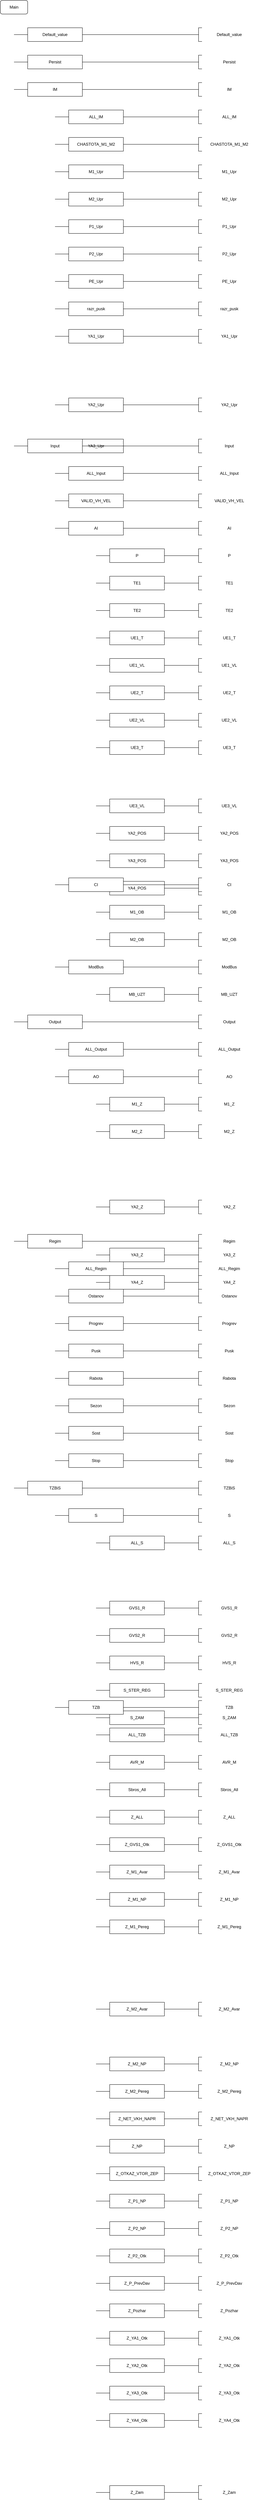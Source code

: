 <mxfile version="24.7.17">
  <diagram name="Страница — 1" id="aamezZmQvxMuSM1Q3HjA">
    <mxGraphModel dx="2300" dy="1230" grid="1" gridSize="10" guides="1" tooltips="1" connect="1" arrows="1" fold="1" page="1" pageScale="1" pageWidth="827" pageHeight="1169" math="0" shadow="0">
      <root>
        <mxCell id="0" />
        <mxCell id="1" parent="0" />
        <mxCell id="XivUcApjGC-1" value="Main" style="rounded=1;whiteSpace=wrap;html=1;" parent="1" vertex="1">
          <mxGeometry x="40" y="40" width="80" height="40" as="geometry" />
        </mxCell>        <mxCell id="XivUcApjGC-2" value="Default_value" style="rounded=0;whiteSpace=wrap;html=1;" parent="1" vertex="1">
          <mxGeometry x="120" y="120" width="160" height="40" as="geometry" />
        </mxCell>        <mxCell id="XivUcApjGC-3" value="" style="rounded=0;whiteSpace=wrap;html=1;" parent="1" vertex="1">
          <mxGeometry x="620" y="120" width="40" height="40" as="geometry" />
        </mxCell>        <mxCell id="XivUcApjGC-4" value="Default_value" style="text;html=1;align=center;verticalAlign=middle;whiteSpace=wrap;rounded=0;strokeColor=none;fillColor=default;" vertex="1" parent="1">
          <mxGeometry x="630" y="119" width="160" height="42" as="geometry" />
        </mxCell>        <mxCell id="XivUcApjGC-5" value="" style="endArrow=none;html=1;rounded=0;" edge="1" parent="1">
          <mxGeometry width="50" height="50" relative="1" as="geometry">
            <mxPoint x="80" y="140" as="sourcePoint" />
            <mxPoint x="120" y="140" as="targetPoint" />
          </mxGeometry>
        </mxCell>        <mxCell id="XivUcApjGC-6" value="" style="endArrow=none;html=1;rounded=0;" edge="1" parent="1">
          <mxGeometry width="50" height="50" relative="1" as="geometry">
            <mxPoint x="280" y="140" as="sourcePoint" />
            <mxPoint x="620" y="140" as="targetPoint" />
          </mxGeometry>
        </mxCell>        <mxCell id="XivUcApjGC-7" value="Persist" style="rounded=0;whiteSpace=wrap;html=1;" parent="1" vertex="1">
          <mxGeometry x="120" y="200" width="160" height="40" as="geometry" />
        </mxCell>        <mxCell id="XivUcApjGC-8" value="" style="rounded=0;whiteSpace=wrap;html=1;" parent="1" vertex="1">
          <mxGeometry x="620" y="200" width="40" height="40" as="geometry" />
        </mxCell>        <mxCell id="XivUcApjGC-9" value="Persist" style="text;html=1;align=center;verticalAlign=middle;whiteSpace=wrap;rounded=0;strokeColor=none;fillColor=default;" vertex="1" parent="1">
          <mxGeometry x="630" y="199" width="160" height="42" as="geometry" />
        </mxCell>        <mxCell id="XivUcApjGC-10" value="" style="endArrow=none;html=1;rounded=0;" edge="1" parent="1">
          <mxGeometry width="50" height="50" relative="1" as="geometry">
            <mxPoint x="80" y="220" as="sourcePoint" />
            <mxPoint x="120" y="220" as="targetPoint" />
          </mxGeometry>
        </mxCell>        <mxCell id="XivUcApjGC-11" value="" style="endArrow=none;html=1;rounded=0;" edge="1" parent="1">
          <mxGeometry width="50" height="50" relative="1" as="geometry">
            <mxPoint x="280" y="220" as="sourcePoint" />
            <mxPoint x="620" y="220" as="targetPoint" />
          </mxGeometry>
        </mxCell>        <mxCell id="XivUcApjGC-12" value="IM" style="rounded=0;whiteSpace=wrap;html=1;" parent="1" vertex="1">
          <mxGeometry x="120" y="280" width="160" height="40" as="geometry" />
        </mxCell>        <mxCell id="XivUcApjGC-13" value="" style="rounded=0;whiteSpace=wrap;html=1;" parent="1" vertex="1">
          <mxGeometry x="620" y="280" width="40" height="40" as="geometry" />
        </mxCell>        <mxCell id="XivUcApjGC-14" value="IM" style="text;html=1;align=center;verticalAlign=middle;whiteSpace=wrap;rounded=0;strokeColor=none;fillColor=default;" vertex="1" parent="1">
          <mxGeometry x="630" y="279" width="160" height="42" as="geometry" />
        </mxCell>        <mxCell id="XivUcApjGC-15" value="" style="endArrow=none;html=1;rounded=0;" edge="1" parent="1">
          <mxGeometry width="50" height="50" relative="1" as="geometry">
            <mxPoint x="80" y="300" as="sourcePoint" />
            <mxPoint x="120" y="300" as="targetPoint" />
          </mxGeometry>
        </mxCell>        <mxCell id="XivUcApjGC-16" value="" style="endArrow=none;html=1;rounded=0;" edge="1" parent="1">
          <mxGeometry width="50" height="50" relative="1" as="geometry">
            <mxPoint x="280" y="300" as="sourcePoint" />
            <mxPoint x="620" y="300" as="targetPoint" />
          </mxGeometry>
        </mxCell>        <mxCell id="XivUcApjGC-17" value="ALL_IM" style="rounded=0;whiteSpace=wrap;html=1;" parent="1" vertex="1">
          <mxGeometry x="240" y="360" width="160" height="40" as="geometry" />
        </mxCell>        <mxCell id="XivUcApjGC-18" value="" style="rounded=0;whiteSpace=wrap;html=1;" parent="1" vertex="1">
          <mxGeometry x="620" y="360" width="40" height="40" as="geometry" />
        </mxCell>        <mxCell id="XivUcApjGC-19" value="ALL_IM" style="text;html=1;align=center;verticalAlign=middle;whiteSpace=wrap;rounded=0;strokeColor=none;fillColor=default;" vertex="1" parent="1">
          <mxGeometry x="630" y="359" width="160" height="42" as="geometry" />
        </mxCell>        <mxCell id="XivUcApjGC-20" value="" style="endArrow=none;html=1;rounded=0;" edge="1" parent="1">
          <mxGeometry width="50" height="50" relative="1" as="geometry">
            <mxPoint x="200" y="380" as="sourcePoint" />
            <mxPoint x="240" y="380" as="targetPoint" />
          </mxGeometry>
        </mxCell>        <mxCell id="XivUcApjGC-21" value="" style="endArrow=none;html=1;rounded=0;" edge="1" parent="1">
          <mxGeometry width="50" height="50" relative="1" as="geometry">
            <mxPoint x="400" y="380" as="sourcePoint" />
            <mxPoint x="620" y="380" as="targetPoint" />
          </mxGeometry>
        </mxCell>        <mxCell id="XivUcApjGC-22" value="CHASTOTA_M1_M2" style="rounded=0;whiteSpace=wrap;html=1;" parent="1" vertex="1">
          <mxGeometry x="240" y="440" width="160" height="40" as="geometry" />
        </mxCell>        <mxCell id="XivUcApjGC-23" value="" style="rounded=0;whiteSpace=wrap;html=1;" parent="1" vertex="1">
          <mxGeometry x="620" y="440" width="40" height="40" as="geometry" />
        </mxCell>        <mxCell id="XivUcApjGC-24" value="CHASTOTA_M1_M2" style="text;html=1;align=center;verticalAlign=middle;whiteSpace=wrap;rounded=0;strokeColor=none;fillColor=default;" vertex="1" parent="1">
          <mxGeometry x="630" y="439" width="160" height="42" as="geometry" />
        </mxCell>        <mxCell id="XivUcApjGC-25" value="" style="endArrow=none;html=1;rounded=0;" edge="1" parent="1">
          <mxGeometry width="50" height="50" relative="1" as="geometry">
            <mxPoint x="200" y="460" as="sourcePoint" />
            <mxPoint x="240" y="460" as="targetPoint" />
          </mxGeometry>
        </mxCell>        <mxCell id="XivUcApjGC-26" value="" style="endArrow=none;html=1;rounded=0;" edge="1" parent="1">
          <mxGeometry width="50" height="50" relative="1" as="geometry">
            <mxPoint x="400" y="460" as="sourcePoint" />
            <mxPoint x="620" y="460" as="targetPoint" />
          </mxGeometry>
        </mxCell>        <mxCell id="XivUcApjGC-27" value="M1_Upr" style="rounded=0;whiteSpace=wrap;html=1;" parent="1" vertex="1">
          <mxGeometry x="240" y="520" width="160" height="40" as="geometry" />
        </mxCell>        <mxCell id="XivUcApjGC-28" value="" style="rounded=0;whiteSpace=wrap;html=1;" parent="1" vertex="1">
          <mxGeometry x="620" y="520" width="40" height="40" as="geometry" />
        </mxCell>        <mxCell id="XivUcApjGC-29" value="M1_Upr" style="text;html=1;align=center;verticalAlign=middle;whiteSpace=wrap;rounded=0;strokeColor=none;fillColor=default;" vertex="1" parent="1">
          <mxGeometry x="630" y="519" width="160" height="42" as="geometry" />
        </mxCell>        <mxCell id="XivUcApjGC-30" value="" style="endArrow=none;html=1;rounded=0;" edge="1" parent="1">
          <mxGeometry width="50" height="50" relative="1" as="geometry">
            <mxPoint x="200" y="540" as="sourcePoint" />
            <mxPoint x="240" y="540" as="targetPoint" />
          </mxGeometry>
        </mxCell>        <mxCell id="XivUcApjGC-31" value="" style="endArrow=none;html=1;rounded=0;" edge="1" parent="1">
          <mxGeometry width="50" height="50" relative="1" as="geometry">
            <mxPoint x="400" y="540" as="sourcePoint" />
            <mxPoint x="620" y="540" as="targetPoint" />
          </mxGeometry>
        </mxCell>        <mxCell id="XivUcApjGC-32" value="M2_Upr" style="rounded=0;whiteSpace=wrap;html=1;" parent="1" vertex="1">
          <mxGeometry x="240" y="600" width="160" height="40" as="geometry" />
        </mxCell>        <mxCell id="XivUcApjGC-33" value="" style="rounded=0;whiteSpace=wrap;html=1;" parent="1" vertex="1">
          <mxGeometry x="620" y="600" width="40" height="40" as="geometry" />
        </mxCell>        <mxCell id="XivUcApjGC-34" value="M2_Upr" style="text;html=1;align=center;verticalAlign=middle;whiteSpace=wrap;rounded=0;strokeColor=none;fillColor=default;" vertex="1" parent="1">
          <mxGeometry x="630" y="599" width="160" height="42" as="geometry" />
        </mxCell>        <mxCell id="XivUcApjGC-35" value="" style="endArrow=none;html=1;rounded=0;" edge="1" parent="1">
          <mxGeometry width="50" height="50" relative="1" as="geometry">
            <mxPoint x="200" y="620" as="sourcePoint" />
            <mxPoint x="240" y="620" as="targetPoint" />
          </mxGeometry>
        </mxCell>        <mxCell id="XivUcApjGC-36" value="" style="endArrow=none;html=1;rounded=0;" edge="1" parent="1">
          <mxGeometry width="50" height="50" relative="1" as="geometry">
            <mxPoint x="400" y="620" as="sourcePoint" />
            <mxPoint x="620" y="620" as="targetPoint" />
          </mxGeometry>
        </mxCell>        <mxCell id="XivUcApjGC-37" value="P1_Upr" style="rounded=0;whiteSpace=wrap;html=1;" parent="1" vertex="1">
          <mxGeometry x="240" y="680" width="160" height="40" as="geometry" />
        </mxCell>        <mxCell id="XivUcApjGC-38" value="" style="rounded=0;whiteSpace=wrap;html=1;" parent="1" vertex="1">
          <mxGeometry x="620" y="680" width="40" height="40" as="geometry" />
        </mxCell>        <mxCell id="XivUcApjGC-39" value="P1_Upr" style="text;html=1;align=center;verticalAlign=middle;whiteSpace=wrap;rounded=0;strokeColor=none;fillColor=default;" vertex="1" parent="1">
          <mxGeometry x="630" y="679" width="160" height="42" as="geometry" />
        </mxCell>        <mxCell id="XivUcApjGC-40" value="" style="endArrow=none;html=1;rounded=0;" edge="1" parent="1">
          <mxGeometry width="50" height="50" relative="1" as="geometry">
            <mxPoint x="200" y="700" as="sourcePoint" />
            <mxPoint x="240" y="700" as="targetPoint" />
          </mxGeometry>
        </mxCell>        <mxCell id="XivUcApjGC-41" value="" style="endArrow=none;html=1;rounded=0;" edge="1" parent="1">
          <mxGeometry width="50" height="50" relative="1" as="geometry">
            <mxPoint x="400" y="700" as="sourcePoint" />
            <mxPoint x="620" y="700" as="targetPoint" />
          </mxGeometry>
        </mxCell>        <mxCell id="XivUcApjGC-42" value="P2_Upr" style="rounded=0;whiteSpace=wrap;html=1;" parent="1" vertex="1">
          <mxGeometry x="240" y="760" width="160" height="40" as="geometry" />
        </mxCell>        <mxCell id="XivUcApjGC-43" value="" style="rounded=0;whiteSpace=wrap;html=1;" parent="1" vertex="1">
          <mxGeometry x="620" y="760" width="40" height="40" as="geometry" />
        </mxCell>        <mxCell id="XivUcApjGC-44" value="P2_Upr" style="text;html=1;align=center;verticalAlign=middle;whiteSpace=wrap;rounded=0;strokeColor=none;fillColor=default;" vertex="1" parent="1">
          <mxGeometry x="630" y="759" width="160" height="42" as="geometry" />
        </mxCell>        <mxCell id="XivUcApjGC-45" value="" style="endArrow=none;html=1;rounded=0;" edge="1" parent="1">
          <mxGeometry width="50" height="50" relative="1" as="geometry">
            <mxPoint x="200" y="780" as="sourcePoint" />
            <mxPoint x="240" y="780" as="targetPoint" />
          </mxGeometry>
        </mxCell>        <mxCell id="XivUcApjGC-46" value="" style="endArrow=none;html=1;rounded=0;" edge="1" parent="1">
          <mxGeometry width="50" height="50" relative="1" as="geometry">
            <mxPoint x="400" y="780" as="sourcePoint" />
            <mxPoint x="620" y="780" as="targetPoint" />
          </mxGeometry>
        </mxCell>        <mxCell id="XivUcApjGC-47" value="PE_Upr" style="rounded=0;whiteSpace=wrap;html=1;" parent="1" vertex="1">
          <mxGeometry x="240" y="840" width="160" height="40" as="geometry" />
        </mxCell>        <mxCell id="XivUcApjGC-48" value="" style="rounded=0;whiteSpace=wrap;html=1;" parent="1" vertex="1">
          <mxGeometry x="620" y="840" width="40" height="40" as="geometry" />
        </mxCell>        <mxCell id="XivUcApjGC-49" value="PE_Upr" style="text;html=1;align=center;verticalAlign=middle;whiteSpace=wrap;rounded=0;strokeColor=none;fillColor=default;" vertex="1" parent="1">
          <mxGeometry x="630" y="839" width="160" height="42" as="geometry" />
        </mxCell>        <mxCell id="XivUcApjGC-50" value="" style="endArrow=none;html=1;rounded=0;" edge="1" parent="1">
          <mxGeometry width="50" height="50" relative="1" as="geometry">
            <mxPoint x="200" y="860" as="sourcePoint" />
            <mxPoint x="240" y="860" as="targetPoint" />
          </mxGeometry>
        </mxCell>        <mxCell id="XivUcApjGC-51" value="" style="endArrow=none;html=1;rounded=0;" edge="1" parent="1">
          <mxGeometry width="50" height="50" relative="1" as="geometry">
            <mxPoint x="400" y="860" as="sourcePoint" />
            <mxPoint x="620" y="860" as="targetPoint" />
          </mxGeometry>
        </mxCell>        <mxCell id="XivUcApjGC-52" value="razr_pusk" style="rounded=0;whiteSpace=wrap;html=1;" parent="1" vertex="1">
          <mxGeometry x="240" y="920" width="160" height="40" as="geometry" />
        </mxCell>        <mxCell id="XivUcApjGC-53" value="" style="rounded=0;whiteSpace=wrap;html=1;" parent="1" vertex="1">
          <mxGeometry x="620" y="920" width="40" height="40" as="geometry" />
        </mxCell>        <mxCell id="XivUcApjGC-54" value="razr_pusk" style="text;html=1;align=center;verticalAlign=middle;whiteSpace=wrap;rounded=0;strokeColor=none;fillColor=default;" vertex="1" parent="1">
          <mxGeometry x="630" y="919" width="160" height="42" as="geometry" />
        </mxCell>        <mxCell id="XivUcApjGC-55" value="" style="endArrow=none;html=1;rounded=0;" edge="1" parent="1">
          <mxGeometry width="50" height="50" relative="1" as="geometry">
            <mxPoint x="200" y="940" as="sourcePoint" />
            <mxPoint x="240" y="940" as="targetPoint" />
          </mxGeometry>
        </mxCell>        <mxCell id="XivUcApjGC-56" value="" style="endArrow=none;html=1;rounded=0;" edge="1" parent="1">
          <mxGeometry width="50" height="50" relative="1" as="geometry">
            <mxPoint x="400" y="940" as="sourcePoint" />
            <mxPoint x="620" y="940" as="targetPoint" />
          </mxGeometry>
        </mxCell>        <mxCell id="XivUcApjGC-57" value="YA1_Upr" style="rounded=0;whiteSpace=wrap;html=1;" parent="1" vertex="1">
          <mxGeometry x="240" y="1000" width="160" height="40" as="geometry" />
        </mxCell>        <mxCell id="XivUcApjGC-58" value="" style="rounded=0;whiteSpace=wrap;html=1;" parent="1" vertex="1">
          <mxGeometry x="620" y="1000" width="40" height="40" as="geometry" />
        </mxCell>        <mxCell id="XivUcApjGC-59" value="YA1_Upr" style="text;html=1;align=center;verticalAlign=middle;whiteSpace=wrap;rounded=0;strokeColor=none;fillColor=default;" vertex="1" parent="1">
          <mxGeometry x="630" y="999" width="160" height="42" as="geometry" />
        </mxCell>        <mxCell id="XivUcApjGC-60" value="" style="endArrow=none;html=1;rounded=0;" edge="1" parent="1">
          <mxGeometry width="50" height="50" relative="1" as="geometry">
            <mxPoint x="200" y="1020" as="sourcePoint" />
            <mxPoint x="240" y="1020" as="targetPoint" />
          </mxGeometry>
        </mxCell>        <mxCell id="XivUcApjGC-61" value="" style="endArrow=none;html=1;rounded=0;" edge="1" parent="1">
          <mxGeometry width="50" height="50" relative="1" as="geometry">
            <mxPoint x="400" y="1020" as="sourcePoint" />
            <mxPoint x="620" y="1020" as="targetPoint" />
          </mxGeometry>
        </mxCell>        <mxCell id="XivUcApjGC-62" value="YA2_Upr" style="rounded=0;whiteSpace=wrap;html=1;" parent="1" vertex="1">
          <mxGeometry x="240" y="1200" width="160" height="40" as="geometry" />
        </mxCell>        <mxCell id="XivUcApjGC-63" value="" style="rounded=0;whiteSpace=wrap;html=1;" parent="1" vertex="1">
          <mxGeometry x="620" y="1200" width="40" height="40" as="geometry" />
        </mxCell>        <mxCell id="XivUcApjGC-64" value="YA2_Upr" style="text;html=1;align=center;verticalAlign=middle;whiteSpace=wrap;rounded=0;strokeColor=none;fillColor=default;" vertex="1" parent="1">
          <mxGeometry x="630" y="1199" width="160" height="42" as="geometry" />
        </mxCell>        <mxCell id="XivUcApjGC-65" value="" style="endArrow=none;html=1;rounded=0;" edge="1" parent="1">
          <mxGeometry width="50" height="50" relative="1" as="geometry">
            <mxPoint x="200" y="1220" as="sourcePoint" />
            <mxPoint x="240" y="1220" as="targetPoint" />
          </mxGeometry>
        </mxCell>        <mxCell id="XivUcApjGC-66" value="" style="endArrow=none;html=1;rounded=0;" edge="1" parent="1">
          <mxGeometry width="50" height="50" relative="1" as="geometry">
            <mxPoint x="400" y="1220" as="sourcePoint" />
            <mxPoint x="620" y="1220" as="targetPoint" />
          </mxGeometry>
        </mxCell>        <mxCell id="XivUcApjGC-67" value="YA3_Upr" style="rounded=0;whiteSpace=wrap;html=1;" parent="1" vertex="1">
          <mxGeometry x="240" y="1320" width="160" height="40" as="geometry" />
        </mxCell>        <mxCell id="XivUcApjGC-68" value="" style="rounded=0;whiteSpace=wrap;html=1;" parent="1" vertex="1">
          <mxGeometry x="620" y="1320" width="40" height="40" as="geometry" />
        </mxCell>        <mxCell id="XivUcApjGC-69" value="YA3_Upr" style="text;html=1;align=center;verticalAlign=middle;whiteSpace=wrap;rounded=0;strokeColor=none;fillColor=default;" vertex="1" parent="1">
          <mxGeometry x="630" y="1319" width="160" height="42" as="geometry" />
        </mxCell>        <mxCell id="XivUcApjGC-70" value="" style="endArrow=none;html=1;rounded=0;" edge="1" parent="1">
          <mxGeometry width="50" height="50" relative="1" as="geometry">
            <mxPoint x="200" y="1340" as="sourcePoint" />
            <mxPoint x="240" y="1340" as="targetPoint" />
          </mxGeometry>
        </mxCell>        <mxCell id="XivUcApjGC-71" value="" style="endArrow=none;html=1;rounded=0;" edge="1" parent="1">
          <mxGeometry width="50" height="50" relative="1" as="geometry">
            <mxPoint x="400" y="1340" as="sourcePoint" />
            <mxPoint x="620" y="1340" as="targetPoint" />
          </mxGeometry>
        </mxCell>        <mxCell id="XivUcApjGC-72" value="YA4_Upr" style="rounded=0;whiteSpace=wrap;html=1;" parent="1" vertex="1">
          <mxGeometry x="240" y="1400" width="160" height="40" as="geometry" />
        </mxCell>        <mxCell id="XivUcApjGC-73" value="" style="rounded=0;whiteSpace=wrap;html=1;" parent="1" vertex="1">
          <mxGeometry x="620" y="1400" width="40" height="40" as="geometry" />
        </mxCell>        <mxCell id="XivUcApjGC-74" value="YA4_Upr" style="text;html=1;align=center;verticalAlign=middle;whiteSpace=wrap;rounded=0;strokeColor=none;fillColor=default;" vertex="1" parent="1">
          <mxGeometry x="630" y="1399" width="160" height="42" as="geometry" />
        </mxCell>        <mxCell id="XivUcApjGC-75" value="" style="endArrow=none;html=1;rounded=0;" edge="1" parent="1">
          <mxGeometry width="50" height="50" relative="1" as="geometry">
            <mxPoint x="200" y="1420" as="sourcePoint" />
            <mxPoint x="240" y="1420" as="targetPoint" />
          </mxGeometry>
        </mxCell>        <mxCell id="XivUcApjGC-76" value="" style="endArrow=none;html=1;rounded=0;" edge="1" parent="1">
          <mxGeometry width="50" height="50" relative="1" as="geometry">
            <mxPoint x="400" y="1420" as="sourcePoint" />
            <mxPoint x="620" y="1420" as="targetPoint" />
          </mxGeometry>
        </mxCell>        <mxCell id="XivUcApjGC-77" value="Input" style="rounded=0;whiteSpace=wrap;html=1;" parent="1" vertex="1">
          <mxGeometry x="120" y="1320" width="160" height="40" as="geometry" />
        </mxCell>        <mxCell id="XivUcApjGC-78" value="" style="rounded=0;whiteSpace=wrap;html=1;" parent="1" vertex="1">
          <mxGeometry x="620" y="1320" width="40" height="40" as="geometry" />
        </mxCell>        <mxCell id="XivUcApjGC-79" value="Input" style="text;html=1;align=center;verticalAlign=middle;whiteSpace=wrap;rounded=0;strokeColor=none;fillColor=default;" vertex="1" parent="1">
          <mxGeometry x="630" y="1319" width="160" height="42" as="geometry" />
        </mxCell>        <mxCell id="XivUcApjGC-80" value="" style="endArrow=none;html=1;rounded=0;" edge="1" parent="1">
          <mxGeometry width="50" height="50" relative="1" as="geometry">
            <mxPoint x="80" y="1340" as="sourcePoint" />
            <mxPoint x="120" y="1340" as="targetPoint" />
          </mxGeometry>
        </mxCell>        <mxCell id="XivUcApjGC-81" value="" style="endArrow=none;html=1;rounded=0;" edge="1" parent="1">
          <mxGeometry width="50" height="50" relative="1" as="geometry">
            <mxPoint x="280" y="1340" as="sourcePoint" />
            <mxPoint x="620" y="1340" as="targetPoint" />
          </mxGeometry>
        </mxCell>        <mxCell id="XivUcApjGC-82" value="ALL_Input" style="rounded=0;whiteSpace=wrap;html=1;" parent="1" vertex="1">
          <mxGeometry x="240" y="1400" width="160" height="40" as="geometry" />
        </mxCell>        <mxCell id="XivUcApjGC-83" value="" style="rounded=0;whiteSpace=wrap;html=1;" parent="1" vertex="1">
          <mxGeometry x="620" y="1400" width="40" height="40" as="geometry" />
        </mxCell>        <mxCell id="XivUcApjGC-84" value="ALL_Input" style="text;html=1;align=center;verticalAlign=middle;whiteSpace=wrap;rounded=0;strokeColor=none;fillColor=default;" vertex="1" parent="1">
          <mxGeometry x="630" y="1399" width="160" height="42" as="geometry" />
        </mxCell>        <mxCell id="XivUcApjGC-85" value="" style="endArrow=none;html=1;rounded=0;" edge="1" parent="1">
          <mxGeometry width="50" height="50" relative="1" as="geometry">
            <mxPoint x="200" y="1420" as="sourcePoint" />
            <mxPoint x="240" y="1420" as="targetPoint" />
          </mxGeometry>
        </mxCell>        <mxCell id="XivUcApjGC-86" value="" style="endArrow=none;html=1;rounded=0;" edge="1" parent="1">
          <mxGeometry width="50" height="50" relative="1" as="geometry">
            <mxPoint x="400" y="1420" as="sourcePoint" />
            <mxPoint x="620" y="1420" as="targetPoint" />
          </mxGeometry>
        </mxCell>        <mxCell id="XivUcApjGC-87" value="VALID_VH_VEL" style="rounded=0;whiteSpace=wrap;html=1;" parent="1" vertex="1">
          <mxGeometry x="240" y="1480" width="160" height="40" as="geometry" />
        </mxCell>        <mxCell id="XivUcApjGC-88" value="" style="rounded=0;whiteSpace=wrap;html=1;" parent="1" vertex="1">
          <mxGeometry x="620" y="1480" width="40" height="40" as="geometry" />
        </mxCell>        <mxCell id="XivUcApjGC-89" value="VALID_VH_VEL" style="text;html=1;align=center;verticalAlign=middle;whiteSpace=wrap;rounded=0;strokeColor=none;fillColor=default;" vertex="1" parent="1">
          <mxGeometry x="630" y="1479" width="160" height="42" as="geometry" />
        </mxCell>        <mxCell id="XivUcApjGC-90" value="" style="endArrow=none;html=1;rounded=0;" edge="1" parent="1">
          <mxGeometry width="50" height="50" relative="1" as="geometry">
            <mxPoint x="200" y="1500" as="sourcePoint" />
            <mxPoint x="240" y="1500" as="targetPoint" />
          </mxGeometry>
        </mxCell>        <mxCell id="XivUcApjGC-91" value="" style="endArrow=none;html=1;rounded=0;" edge="1" parent="1">
          <mxGeometry width="50" height="50" relative="1" as="geometry">
            <mxPoint x="400" y="1500" as="sourcePoint" />
            <mxPoint x="620" y="1500" as="targetPoint" />
          </mxGeometry>
        </mxCell>        <mxCell id="XivUcApjGC-92" value="AI" style="rounded=0;whiteSpace=wrap;html=1;" parent="1" vertex="1">
          <mxGeometry x="240" y="1560" width="160" height="40" as="geometry" />
        </mxCell>        <mxCell id="XivUcApjGC-93" value="" style="rounded=0;whiteSpace=wrap;html=1;" parent="1" vertex="1">
          <mxGeometry x="620" y="1560" width="40" height="40" as="geometry" />
        </mxCell>        <mxCell id="XivUcApjGC-94" value="AI" style="text;html=1;align=center;verticalAlign=middle;whiteSpace=wrap;rounded=0;strokeColor=none;fillColor=default;" vertex="1" parent="1">
          <mxGeometry x="630" y="1559" width="160" height="42" as="geometry" />
        </mxCell>        <mxCell id="XivUcApjGC-95" value="" style="endArrow=none;html=1;rounded=0;" edge="1" parent="1">
          <mxGeometry width="50" height="50" relative="1" as="geometry">
            <mxPoint x="200" y="1580" as="sourcePoint" />
            <mxPoint x="240" y="1580" as="targetPoint" />
          </mxGeometry>
        </mxCell>        <mxCell id="XivUcApjGC-96" value="" style="endArrow=none;html=1;rounded=0;" edge="1" parent="1">
          <mxGeometry width="50" height="50" relative="1" as="geometry">
            <mxPoint x="400" y="1580" as="sourcePoint" />
            <mxPoint x="620" y="1580" as="targetPoint" />
          </mxGeometry>
        </mxCell>        <mxCell id="XivUcApjGC-97" value="P" style="rounded=0;whiteSpace=wrap;html=1;" parent="1" vertex="1">
          <mxGeometry x="360" y="1640" width="160" height="40" as="geometry" />
        </mxCell>        <mxCell id="XivUcApjGC-98" value="" style="rounded=0;whiteSpace=wrap;html=1;" parent="1" vertex="1">
          <mxGeometry x="620" y="1640" width="40" height="40" as="geometry" />
        </mxCell>        <mxCell id="XivUcApjGC-99" value="P" style="text;html=1;align=center;verticalAlign=middle;whiteSpace=wrap;rounded=0;strokeColor=none;fillColor=default;" vertex="1" parent="1">
          <mxGeometry x="630" y="1639" width="160" height="42" as="geometry" />
        </mxCell>        <mxCell id="XivUcApjGC-100" value="" style="endArrow=none;html=1;rounded=0;" edge="1" parent="1">
          <mxGeometry width="50" height="50" relative="1" as="geometry">
            <mxPoint x="320" y="1660" as="sourcePoint" />
            <mxPoint x="360" y="1660" as="targetPoint" />
          </mxGeometry>
        </mxCell>        <mxCell id="XivUcApjGC-101" value="" style="endArrow=none;html=1;rounded=0;" edge="1" parent="1">
          <mxGeometry width="50" height="50" relative="1" as="geometry">
            <mxPoint x="520" y="1660" as="sourcePoint" />
            <mxPoint x="620" y="1660" as="targetPoint" />
          </mxGeometry>
        </mxCell>        <mxCell id="XivUcApjGC-102" value="TE1" style="rounded=0;whiteSpace=wrap;html=1;" parent="1" vertex="1">
          <mxGeometry x="360" y="1720" width="160" height="40" as="geometry" />
        </mxCell>        <mxCell id="XivUcApjGC-103" value="" style="rounded=0;whiteSpace=wrap;html=1;" parent="1" vertex="1">
          <mxGeometry x="620" y="1720" width="40" height="40" as="geometry" />
        </mxCell>        <mxCell id="XivUcApjGC-104" value="TE1" style="text;html=1;align=center;verticalAlign=middle;whiteSpace=wrap;rounded=0;strokeColor=none;fillColor=default;" vertex="1" parent="1">
          <mxGeometry x="630" y="1719" width="160" height="42" as="geometry" />
        </mxCell>        <mxCell id="XivUcApjGC-105" value="" style="endArrow=none;html=1;rounded=0;" edge="1" parent="1">
          <mxGeometry width="50" height="50" relative="1" as="geometry">
            <mxPoint x="320" y="1740" as="sourcePoint" />
            <mxPoint x="360" y="1740" as="targetPoint" />
          </mxGeometry>
        </mxCell>        <mxCell id="XivUcApjGC-106" value="" style="endArrow=none;html=1;rounded=0;" edge="1" parent="1">
          <mxGeometry width="50" height="50" relative="1" as="geometry">
            <mxPoint x="520" y="1740" as="sourcePoint" />
            <mxPoint x="620" y="1740" as="targetPoint" />
          </mxGeometry>
        </mxCell>        <mxCell id="XivUcApjGC-107" value="TE2" style="rounded=0;whiteSpace=wrap;html=1;" parent="1" vertex="1">
          <mxGeometry x="360" y="1800" width="160" height="40" as="geometry" />
        </mxCell>        <mxCell id="XivUcApjGC-108" value="" style="rounded=0;whiteSpace=wrap;html=1;" parent="1" vertex="1">
          <mxGeometry x="620" y="1800" width="40" height="40" as="geometry" />
        </mxCell>        <mxCell id="XivUcApjGC-109" value="TE2" style="text;html=1;align=center;verticalAlign=middle;whiteSpace=wrap;rounded=0;strokeColor=none;fillColor=default;" vertex="1" parent="1">
          <mxGeometry x="630" y="1799" width="160" height="42" as="geometry" />
        </mxCell>        <mxCell id="XivUcApjGC-110" value="" style="endArrow=none;html=1;rounded=0;" edge="1" parent="1">
          <mxGeometry width="50" height="50" relative="1" as="geometry">
            <mxPoint x="320" y="1820" as="sourcePoint" />
            <mxPoint x="360" y="1820" as="targetPoint" />
          </mxGeometry>
        </mxCell>        <mxCell id="XivUcApjGC-111" value="" style="endArrow=none;html=1;rounded=0;" edge="1" parent="1">
          <mxGeometry width="50" height="50" relative="1" as="geometry">
            <mxPoint x="520" y="1820" as="sourcePoint" />
            <mxPoint x="620" y="1820" as="targetPoint" />
          </mxGeometry>
        </mxCell>        <mxCell id="XivUcApjGC-112" value="UE1_T" style="rounded=0;whiteSpace=wrap;html=1;" parent="1" vertex="1">
          <mxGeometry x="360" y="1880" width="160" height="40" as="geometry" />
        </mxCell>        <mxCell id="XivUcApjGC-113" value="" style="rounded=0;whiteSpace=wrap;html=1;" parent="1" vertex="1">
          <mxGeometry x="620" y="1880" width="40" height="40" as="geometry" />
        </mxCell>        <mxCell id="XivUcApjGC-114" value="UE1_T" style="text;html=1;align=center;verticalAlign=middle;whiteSpace=wrap;rounded=0;strokeColor=none;fillColor=default;" vertex="1" parent="1">
          <mxGeometry x="630" y="1879" width="160" height="42" as="geometry" />
        </mxCell>        <mxCell id="XivUcApjGC-115" value="" style="endArrow=none;html=1;rounded=0;" edge="1" parent="1">
          <mxGeometry width="50" height="50" relative="1" as="geometry">
            <mxPoint x="320" y="1900" as="sourcePoint" />
            <mxPoint x="360" y="1900" as="targetPoint" />
          </mxGeometry>
        </mxCell>        <mxCell id="XivUcApjGC-116" value="" style="endArrow=none;html=1;rounded=0;" edge="1" parent="1">
          <mxGeometry width="50" height="50" relative="1" as="geometry">
            <mxPoint x="520" y="1900" as="sourcePoint" />
            <mxPoint x="620" y="1900" as="targetPoint" />
          </mxGeometry>
        </mxCell>        <mxCell id="XivUcApjGC-117" value="UE1_VL" style="rounded=0;whiteSpace=wrap;html=1;" parent="1" vertex="1">
          <mxGeometry x="360" y="1960" width="160" height="40" as="geometry" />
        </mxCell>        <mxCell id="XivUcApjGC-118" value="" style="rounded=0;whiteSpace=wrap;html=1;" parent="1" vertex="1">
          <mxGeometry x="620" y="1960" width="40" height="40" as="geometry" />
        </mxCell>        <mxCell id="XivUcApjGC-119" value="UE1_VL" style="text;html=1;align=center;verticalAlign=middle;whiteSpace=wrap;rounded=0;strokeColor=none;fillColor=default;" vertex="1" parent="1">
          <mxGeometry x="630" y="1959" width="160" height="42" as="geometry" />
        </mxCell>        <mxCell id="XivUcApjGC-120" value="" style="endArrow=none;html=1;rounded=0;" edge="1" parent="1">
          <mxGeometry width="50" height="50" relative="1" as="geometry">
            <mxPoint x="320" y="1980" as="sourcePoint" />
            <mxPoint x="360" y="1980" as="targetPoint" />
          </mxGeometry>
        </mxCell>        <mxCell id="XivUcApjGC-121" value="" style="endArrow=none;html=1;rounded=0;" edge="1" parent="1">
          <mxGeometry width="50" height="50" relative="1" as="geometry">
            <mxPoint x="520" y="1980" as="sourcePoint" />
            <mxPoint x="620" y="1980" as="targetPoint" />
          </mxGeometry>
        </mxCell>        <mxCell id="XivUcApjGC-122" value="UE2_T" style="rounded=0;whiteSpace=wrap;html=1;" parent="1" vertex="1">
          <mxGeometry x="360" y="2040" width="160" height="40" as="geometry" />
        </mxCell>        <mxCell id="XivUcApjGC-123" value="" style="rounded=0;whiteSpace=wrap;html=1;" parent="1" vertex="1">
          <mxGeometry x="620" y="2040" width="40" height="40" as="geometry" />
        </mxCell>        <mxCell id="XivUcApjGC-124" value="UE2_T" style="text;html=1;align=center;verticalAlign=middle;whiteSpace=wrap;rounded=0;strokeColor=none;fillColor=default;" vertex="1" parent="1">
          <mxGeometry x="630" y="2039" width="160" height="42" as="geometry" />
        </mxCell>        <mxCell id="XivUcApjGC-125" value="" style="endArrow=none;html=1;rounded=0;" edge="1" parent="1">
          <mxGeometry width="50" height="50" relative="1" as="geometry">
            <mxPoint x="320" y="2060" as="sourcePoint" />
            <mxPoint x="360" y="2060" as="targetPoint" />
          </mxGeometry>
        </mxCell>        <mxCell id="XivUcApjGC-126" value="" style="endArrow=none;html=1;rounded=0;" edge="1" parent="1">
          <mxGeometry width="50" height="50" relative="1" as="geometry">
            <mxPoint x="520" y="2060" as="sourcePoint" />
            <mxPoint x="620" y="2060" as="targetPoint" />
          </mxGeometry>
        </mxCell>        <mxCell id="XivUcApjGC-127" value="UE2_VL" style="rounded=0;whiteSpace=wrap;html=1;" parent="1" vertex="1">
          <mxGeometry x="360" y="2120" width="160" height="40" as="geometry" />
        </mxCell>        <mxCell id="XivUcApjGC-128" value="" style="rounded=0;whiteSpace=wrap;html=1;" parent="1" vertex="1">
          <mxGeometry x="620" y="2120" width="40" height="40" as="geometry" />
        </mxCell>        <mxCell id="XivUcApjGC-129" value="UE2_VL" style="text;html=1;align=center;verticalAlign=middle;whiteSpace=wrap;rounded=0;strokeColor=none;fillColor=default;" vertex="1" parent="1">
          <mxGeometry x="630" y="2119" width="160" height="42" as="geometry" />
        </mxCell>        <mxCell id="XivUcApjGC-130" value="" style="endArrow=none;html=1;rounded=0;" edge="1" parent="1">
          <mxGeometry width="50" height="50" relative="1" as="geometry">
            <mxPoint x="320" y="2140" as="sourcePoint" />
            <mxPoint x="360" y="2140" as="targetPoint" />
          </mxGeometry>
        </mxCell>        <mxCell id="XivUcApjGC-131" value="" style="endArrow=none;html=1;rounded=0;" edge="1" parent="1">
          <mxGeometry width="50" height="50" relative="1" as="geometry">
            <mxPoint x="520" y="2140" as="sourcePoint" />
            <mxPoint x="620" y="2140" as="targetPoint" />
          </mxGeometry>
        </mxCell>        <mxCell id="XivUcApjGC-132" value="UE3_T" style="rounded=0;whiteSpace=wrap;html=1;" parent="1" vertex="1">
          <mxGeometry x="360" y="2200" width="160" height="40" as="geometry" />
        </mxCell>        <mxCell id="XivUcApjGC-133" value="" style="rounded=0;whiteSpace=wrap;html=1;" parent="1" vertex="1">
          <mxGeometry x="620" y="2200" width="40" height="40" as="geometry" />
        </mxCell>        <mxCell id="XivUcApjGC-134" value="UE3_T" style="text;html=1;align=center;verticalAlign=middle;whiteSpace=wrap;rounded=0;strokeColor=none;fillColor=default;" vertex="1" parent="1">
          <mxGeometry x="630" y="2199" width="160" height="42" as="geometry" />
        </mxCell>        <mxCell id="XivUcApjGC-135" value="" style="endArrow=none;html=1;rounded=0;" edge="1" parent="1">
          <mxGeometry width="50" height="50" relative="1" as="geometry">
            <mxPoint x="320" y="2220" as="sourcePoint" />
            <mxPoint x="360" y="2220" as="targetPoint" />
          </mxGeometry>
        </mxCell>        <mxCell id="XivUcApjGC-136" value="" style="endArrow=none;html=1;rounded=0;" edge="1" parent="1">
          <mxGeometry width="50" height="50" relative="1" as="geometry">
            <mxPoint x="520" y="2220" as="sourcePoint" />
            <mxPoint x="620" y="2220" as="targetPoint" />
          </mxGeometry>
        </mxCell>        <mxCell id="XivUcApjGC-137" value="UE3_VL" style="rounded=0;whiteSpace=wrap;html=1;" parent="1" vertex="1">
          <mxGeometry x="360" y="2370" width="160" height="40" as="geometry" />
        </mxCell>        <mxCell id="XivUcApjGC-138" value="" style="rounded=0;whiteSpace=wrap;html=1;" parent="1" vertex="1">
          <mxGeometry x="620" y="2370" width="40" height="40" as="geometry" />
        </mxCell>        <mxCell id="XivUcApjGC-139" value="UE3_VL" style="text;html=1;align=center;verticalAlign=middle;whiteSpace=wrap;rounded=0;strokeColor=none;fillColor=default;" vertex="1" parent="1">
          <mxGeometry x="630" y="2369" width="160" height="42" as="geometry" />
        </mxCell>        <mxCell id="XivUcApjGC-140" value="" style="endArrow=none;html=1;rounded=0;" edge="1" parent="1">
          <mxGeometry width="50" height="50" relative="1" as="geometry">
            <mxPoint x="320" y="2390" as="sourcePoint" />
            <mxPoint x="360" y="2390" as="targetPoint" />
          </mxGeometry>
        </mxCell>        <mxCell id="XivUcApjGC-141" value="" style="endArrow=none;html=1;rounded=0;" edge="1" parent="1">
          <mxGeometry width="50" height="50" relative="1" as="geometry">
            <mxPoint x="520" y="2390" as="sourcePoint" />
            <mxPoint x="620" y="2390" as="targetPoint" />
          </mxGeometry>
        </mxCell>        <mxCell id="XivUcApjGC-142" value="YA2_POS" style="rounded=0;whiteSpace=wrap;html=1;" parent="1" vertex="1">
          <mxGeometry x="360" y="2450" width="160" height="40" as="geometry" />
        </mxCell>        <mxCell id="XivUcApjGC-143" value="" style="rounded=0;whiteSpace=wrap;html=1;" parent="1" vertex="1">
          <mxGeometry x="620" y="2450" width="40" height="40" as="geometry" />
        </mxCell>        <mxCell id="XivUcApjGC-144" value="YA2_POS" style="text;html=1;align=center;verticalAlign=middle;whiteSpace=wrap;rounded=0;strokeColor=none;fillColor=default;" vertex="1" parent="1">
          <mxGeometry x="630" y="2449" width="160" height="42" as="geometry" />
        </mxCell>        <mxCell id="XivUcApjGC-145" value="" style="endArrow=none;html=1;rounded=0;" edge="1" parent="1">
          <mxGeometry width="50" height="50" relative="1" as="geometry">
            <mxPoint x="320" y="2470" as="sourcePoint" />
            <mxPoint x="360" y="2470" as="targetPoint" />
          </mxGeometry>
        </mxCell>        <mxCell id="XivUcApjGC-146" value="" style="endArrow=none;html=1;rounded=0;" edge="1" parent="1">
          <mxGeometry width="50" height="50" relative="1" as="geometry">
            <mxPoint x="520" y="2470" as="sourcePoint" />
            <mxPoint x="620" y="2470" as="targetPoint" />
          </mxGeometry>
        </mxCell>        <mxCell id="XivUcApjGC-147" value="YA3_POS" style="rounded=0;whiteSpace=wrap;html=1;" parent="1" vertex="1">
          <mxGeometry x="360" y="2530" width="160" height="40" as="geometry" />
        </mxCell>        <mxCell id="XivUcApjGC-148" value="" style="rounded=0;whiteSpace=wrap;html=1;" parent="1" vertex="1">
          <mxGeometry x="620" y="2530" width="40" height="40" as="geometry" />
        </mxCell>        <mxCell id="XivUcApjGC-149" value="YA3_POS" style="text;html=1;align=center;verticalAlign=middle;whiteSpace=wrap;rounded=0;strokeColor=none;fillColor=default;" vertex="1" parent="1">
          <mxGeometry x="630" y="2529" width="160" height="42" as="geometry" />
        </mxCell>        <mxCell id="XivUcApjGC-150" value="" style="endArrow=none;html=1;rounded=0;" edge="1" parent="1">
          <mxGeometry width="50" height="50" relative="1" as="geometry">
            <mxPoint x="320" y="2550" as="sourcePoint" />
            <mxPoint x="360" y="2550" as="targetPoint" />
          </mxGeometry>
        </mxCell>        <mxCell id="XivUcApjGC-151" value="" style="endArrow=none;html=1;rounded=0;" edge="1" parent="1">
          <mxGeometry width="50" height="50" relative="1" as="geometry">
            <mxPoint x="520" y="2550" as="sourcePoint" />
            <mxPoint x="620" y="2550" as="targetPoint" />
          </mxGeometry>
        </mxCell>        <mxCell id="XivUcApjGC-152" value="YA4_POS" style="rounded=0;whiteSpace=wrap;html=1;" parent="1" vertex="1">
          <mxGeometry x="360" y="2610" width="160" height="40" as="geometry" />
        </mxCell>        <mxCell id="XivUcApjGC-153" value="" style="rounded=0;whiteSpace=wrap;html=1;" parent="1" vertex="1">
          <mxGeometry x="620" y="2610" width="40" height="40" as="geometry" />
        </mxCell>        <mxCell id="XivUcApjGC-154" value="YA4_POS" style="text;html=1;align=center;verticalAlign=middle;whiteSpace=wrap;rounded=0;strokeColor=none;fillColor=default;" vertex="1" parent="1">
          <mxGeometry x="630" y="2609" width="160" height="42" as="geometry" />
        </mxCell>        <mxCell id="XivUcApjGC-155" value="" style="endArrow=none;html=1;rounded=0;" edge="1" parent="1">
          <mxGeometry width="50" height="50" relative="1" as="geometry">
            <mxPoint x="320" y="2630" as="sourcePoint" />
            <mxPoint x="360" y="2630" as="targetPoint" />
          </mxGeometry>
        </mxCell>        <mxCell id="XivUcApjGC-156" value="" style="endArrow=none;html=1;rounded=0;" edge="1" parent="1">
          <mxGeometry width="50" height="50" relative="1" as="geometry">
            <mxPoint x="520" y="2630" as="sourcePoint" />
            <mxPoint x="620" y="2630" as="targetPoint" />
          </mxGeometry>
        </mxCell>        <mxCell id="XivUcApjGC-157" value="CI" style="rounded=0;whiteSpace=wrap;html=1;" parent="1" vertex="1">
          <mxGeometry x="240" y="2600" width="160" height="40" as="geometry" />
        </mxCell>        <mxCell id="XivUcApjGC-158" value="" style="rounded=0;whiteSpace=wrap;html=1;" parent="1" vertex="1">
          <mxGeometry x="620" y="2600" width="40" height="40" as="geometry" />
        </mxCell>        <mxCell id="XivUcApjGC-159" value="CI" style="text;html=1;align=center;verticalAlign=middle;whiteSpace=wrap;rounded=0;strokeColor=none;fillColor=default;" vertex="1" parent="1">
          <mxGeometry x="630" y="2599" width="160" height="42" as="geometry" />
        </mxCell>        <mxCell id="XivUcApjGC-160" value="" style="endArrow=none;html=1;rounded=0;" edge="1" parent="1">
          <mxGeometry width="50" height="50" relative="1" as="geometry">
            <mxPoint x="200" y="2620" as="sourcePoint" />
            <mxPoint x="240" y="2620" as="targetPoint" />
          </mxGeometry>
        </mxCell>        <mxCell id="XivUcApjGC-161" value="" style="endArrow=none;html=1;rounded=0;" edge="1" parent="1">
          <mxGeometry width="50" height="50" relative="1" as="geometry">
            <mxPoint x="400" y="2620" as="sourcePoint" />
            <mxPoint x="620" y="2620" as="targetPoint" />
          </mxGeometry>
        </mxCell>        <mxCell id="XivUcApjGC-162" value="M1_OB" style="rounded=0;whiteSpace=wrap;html=1;" parent="1" vertex="1">
          <mxGeometry x="360" y="2680" width="160" height="40" as="geometry" />
        </mxCell>        <mxCell id="XivUcApjGC-163" value="" style="rounded=0;whiteSpace=wrap;html=1;" parent="1" vertex="1">
          <mxGeometry x="620" y="2680" width="40" height="40" as="geometry" />
        </mxCell>        <mxCell id="XivUcApjGC-164" value="M1_OB" style="text;html=1;align=center;verticalAlign=middle;whiteSpace=wrap;rounded=0;strokeColor=none;fillColor=default;" vertex="1" parent="1">
          <mxGeometry x="630" y="2679" width="160" height="42" as="geometry" />
        </mxCell>        <mxCell id="XivUcApjGC-165" value="" style="endArrow=none;html=1;rounded=0;" edge="1" parent="1">
          <mxGeometry width="50" height="50" relative="1" as="geometry">
            <mxPoint x="320" y="2700" as="sourcePoint" />
            <mxPoint x="360" y="2700" as="targetPoint" />
          </mxGeometry>
        </mxCell>        <mxCell id="XivUcApjGC-166" value="" style="endArrow=none;html=1;rounded=0;" edge="1" parent="1">
          <mxGeometry width="50" height="50" relative="1" as="geometry">
            <mxPoint x="520" y="2700" as="sourcePoint" />
            <mxPoint x="620" y="2700" as="targetPoint" />
          </mxGeometry>
        </mxCell>        <mxCell id="XivUcApjGC-167" value="M2_OB" style="rounded=0;whiteSpace=wrap;html=1;" parent="1" vertex="1">
          <mxGeometry x="360" y="2760" width="160" height="40" as="geometry" />
        </mxCell>        <mxCell id="XivUcApjGC-168" value="" style="rounded=0;whiteSpace=wrap;html=1;" parent="1" vertex="1">
          <mxGeometry x="620" y="2760" width="40" height="40" as="geometry" />
        </mxCell>        <mxCell id="XivUcApjGC-169" value="M2_OB" style="text;html=1;align=center;verticalAlign=middle;whiteSpace=wrap;rounded=0;strokeColor=none;fillColor=default;" vertex="1" parent="1">
          <mxGeometry x="630" y="2759" width="160" height="42" as="geometry" />
        </mxCell>        <mxCell id="XivUcApjGC-170" value="" style="endArrow=none;html=1;rounded=0;" edge="1" parent="1">
          <mxGeometry width="50" height="50" relative="1" as="geometry">
            <mxPoint x="320" y="2780" as="sourcePoint" />
            <mxPoint x="360" y="2780" as="targetPoint" />
          </mxGeometry>
        </mxCell>        <mxCell id="XivUcApjGC-171" value="" style="endArrow=none;html=1;rounded=0;" edge="1" parent="1">
          <mxGeometry width="50" height="50" relative="1" as="geometry">
            <mxPoint x="520" y="2780" as="sourcePoint" />
            <mxPoint x="620" y="2780" as="targetPoint" />
          </mxGeometry>
        </mxCell>        <mxCell id="XivUcApjGC-172" value="ModBus" style="rounded=0;whiteSpace=wrap;html=1;" parent="1" vertex="1">
          <mxGeometry x="240" y="2840" width="160" height="40" as="geometry" />
        </mxCell>        <mxCell id="XivUcApjGC-173" value="" style="rounded=0;whiteSpace=wrap;html=1;" parent="1" vertex="1">
          <mxGeometry x="620" y="2840" width="40" height="40" as="geometry" />
        </mxCell>        <mxCell id="XivUcApjGC-174" value="ModBus" style="text;html=1;align=center;verticalAlign=middle;whiteSpace=wrap;rounded=0;strokeColor=none;fillColor=default;" vertex="1" parent="1">
          <mxGeometry x="630" y="2839" width="160" height="42" as="geometry" />
        </mxCell>        <mxCell id="XivUcApjGC-175" value="" style="endArrow=none;html=1;rounded=0;" edge="1" parent="1">
          <mxGeometry width="50" height="50" relative="1" as="geometry">
            <mxPoint x="200" y="2860" as="sourcePoint" />
            <mxPoint x="240" y="2860" as="targetPoint" />
          </mxGeometry>
        </mxCell>        <mxCell id="XivUcApjGC-176" value="" style="endArrow=none;html=1;rounded=0;" edge="1" parent="1">
          <mxGeometry width="50" height="50" relative="1" as="geometry">
            <mxPoint x="400" y="2860" as="sourcePoint" />
            <mxPoint x="620" y="2860" as="targetPoint" />
          </mxGeometry>
        </mxCell>        <mxCell id="XivUcApjGC-177" value="MB_UZT" style="rounded=0;whiteSpace=wrap;html=1;" parent="1" vertex="1">
          <mxGeometry x="360" y="2920" width="160" height="40" as="geometry" />
        </mxCell>        <mxCell id="XivUcApjGC-178" value="" style="rounded=0;whiteSpace=wrap;html=1;" parent="1" vertex="1">
          <mxGeometry x="620" y="2920" width="40" height="40" as="geometry" />
        </mxCell>        <mxCell id="XivUcApjGC-179" value="MB_UZT" style="text;html=1;align=center;verticalAlign=middle;whiteSpace=wrap;rounded=0;strokeColor=none;fillColor=default;" vertex="1" parent="1">
          <mxGeometry x="630" y="2919" width="160" height="42" as="geometry" />
        </mxCell>        <mxCell id="XivUcApjGC-180" value="" style="endArrow=none;html=1;rounded=0;" edge="1" parent="1">
          <mxGeometry width="50" height="50" relative="1" as="geometry">
            <mxPoint x="320" y="2940" as="sourcePoint" />
            <mxPoint x="360" y="2940" as="targetPoint" />
          </mxGeometry>
        </mxCell>        <mxCell id="XivUcApjGC-181" value="" style="endArrow=none;html=1;rounded=0;" edge="1" parent="1">
          <mxGeometry width="50" height="50" relative="1" as="geometry">
            <mxPoint x="520" y="2940" as="sourcePoint" />
            <mxPoint x="620" y="2940" as="targetPoint" />
          </mxGeometry>
        </mxCell>        <mxCell id="XivUcApjGC-182" value="Output" style="rounded=0;whiteSpace=wrap;html=1;" parent="1" vertex="1">
          <mxGeometry x="120" y="3000" width="160" height="40" as="geometry" />
        </mxCell>        <mxCell id="XivUcApjGC-183" value="" style="rounded=0;whiteSpace=wrap;html=1;" parent="1" vertex="1">
          <mxGeometry x="620" y="3000" width="40" height="40" as="geometry" />
        </mxCell>        <mxCell id="XivUcApjGC-184" value="Output" style="text;html=1;align=center;verticalAlign=middle;whiteSpace=wrap;rounded=0;strokeColor=none;fillColor=default;" vertex="1" parent="1">
          <mxGeometry x="630" y="2999" width="160" height="42" as="geometry" />
        </mxCell>        <mxCell id="XivUcApjGC-185" value="" style="endArrow=none;html=1;rounded=0;" edge="1" parent="1">
          <mxGeometry width="50" height="50" relative="1" as="geometry">
            <mxPoint x="80" y="3020" as="sourcePoint" />
            <mxPoint x="120" y="3020" as="targetPoint" />
          </mxGeometry>
        </mxCell>        <mxCell id="XivUcApjGC-186" value="" style="endArrow=none;html=1;rounded=0;" edge="1" parent="1">
          <mxGeometry width="50" height="50" relative="1" as="geometry">
            <mxPoint x="280" y="3020" as="sourcePoint" />
            <mxPoint x="620" y="3020" as="targetPoint" />
          </mxGeometry>
        </mxCell>        <mxCell id="XivUcApjGC-187" value="ALL_Output" style="rounded=0;whiteSpace=wrap;html=1;" parent="1" vertex="1">
          <mxGeometry x="240" y="3080" width="160" height="40" as="geometry" />
        </mxCell>        <mxCell id="XivUcApjGC-188" value="" style="rounded=0;whiteSpace=wrap;html=1;" parent="1" vertex="1">
          <mxGeometry x="620" y="3080" width="40" height="40" as="geometry" />
        </mxCell>        <mxCell id="XivUcApjGC-189" value="ALL_Output" style="text;html=1;align=center;verticalAlign=middle;whiteSpace=wrap;rounded=0;strokeColor=none;fillColor=default;" vertex="1" parent="1">
          <mxGeometry x="630" y="3079" width="160" height="42" as="geometry" />
        </mxCell>        <mxCell id="XivUcApjGC-190" value="" style="endArrow=none;html=1;rounded=0;" edge="1" parent="1">
          <mxGeometry width="50" height="50" relative="1" as="geometry">
            <mxPoint x="200" y="3100" as="sourcePoint" />
            <mxPoint x="240" y="3100" as="targetPoint" />
          </mxGeometry>
        </mxCell>        <mxCell id="XivUcApjGC-191" value="" style="endArrow=none;html=1;rounded=0;" edge="1" parent="1">
          <mxGeometry width="50" height="50" relative="1" as="geometry">
            <mxPoint x="400" y="3100" as="sourcePoint" />
            <mxPoint x="620" y="3100" as="targetPoint" />
          </mxGeometry>
        </mxCell>        <mxCell id="XivUcApjGC-192" value="AO" style="rounded=0;whiteSpace=wrap;html=1;" parent="1" vertex="1">
          <mxGeometry x="240" y="3160" width="160" height="40" as="geometry" />
        </mxCell>        <mxCell id="XivUcApjGC-193" value="" style="rounded=0;whiteSpace=wrap;html=1;" parent="1" vertex="1">
          <mxGeometry x="620" y="3160" width="40" height="40" as="geometry" />
        </mxCell>        <mxCell id="XivUcApjGC-194" value="AO" style="text;html=1;align=center;verticalAlign=middle;whiteSpace=wrap;rounded=0;strokeColor=none;fillColor=default;" vertex="1" parent="1">
          <mxGeometry x="630" y="3159" width="160" height="42" as="geometry" />
        </mxCell>        <mxCell id="XivUcApjGC-195" value="" style="endArrow=none;html=1;rounded=0;" edge="1" parent="1">
          <mxGeometry width="50" height="50" relative="1" as="geometry">
            <mxPoint x="200" y="3180" as="sourcePoint" />
            <mxPoint x="240" y="3180" as="targetPoint" />
          </mxGeometry>
        </mxCell>        <mxCell id="XivUcApjGC-196" value="" style="endArrow=none;html=1;rounded=0;" edge="1" parent="1">
          <mxGeometry width="50" height="50" relative="1" as="geometry">
            <mxPoint x="400" y="3180" as="sourcePoint" />
            <mxPoint x="620" y="3180" as="targetPoint" />
          </mxGeometry>
        </mxCell>        <mxCell id="XivUcApjGC-197" value="M1_Z" style="rounded=0;whiteSpace=wrap;html=1;" parent="1" vertex="1">
          <mxGeometry x="360" y="3240" width="160" height="40" as="geometry" />
        </mxCell>        <mxCell id="XivUcApjGC-198" value="" style="rounded=0;whiteSpace=wrap;html=1;" parent="1" vertex="1">
          <mxGeometry x="620" y="3240" width="40" height="40" as="geometry" />
        </mxCell>        <mxCell id="XivUcApjGC-199" value="M1_Z" style="text;html=1;align=center;verticalAlign=middle;whiteSpace=wrap;rounded=0;strokeColor=none;fillColor=default;" vertex="1" parent="1">
          <mxGeometry x="630" y="3239" width="160" height="42" as="geometry" />
        </mxCell>        <mxCell id="XivUcApjGC-200" value="" style="endArrow=none;html=1;rounded=0;" edge="1" parent="1">
          <mxGeometry width="50" height="50" relative="1" as="geometry">
            <mxPoint x="320" y="3260" as="sourcePoint" />
            <mxPoint x="360" y="3260" as="targetPoint" />
          </mxGeometry>
        </mxCell>        <mxCell id="XivUcApjGC-201" value="" style="endArrow=none;html=1;rounded=0;" edge="1" parent="1">
          <mxGeometry width="50" height="50" relative="1" as="geometry">
            <mxPoint x="520" y="3260" as="sourcePoint" />
            <mxPoint x="620" y="3260" as="targetPoint" />
          </mxGeometry>
        </mxCell>        <mxCell id="XivUcApjGC-202" value="M2_Z" style="rounded=0;whiteSpace=wrap;html=1;" parent="1" vertex="1">
          <mxGeometry x="360" y="3320" width="160" height="40" as="geometry" />
        </mxCell>        <mxCell id="XivUcApjGC-203" value="" style="rounded=0;whiteSpace=wrap;html=1;" parent="1" vertex="1">
          <mxGeometry x="620" y="3320" width="40" height="40" as="geometry" />
        </mxCell>        <mxCell id="XivUcApjGC-204" value="M2_Z" style="text;html=1;align=center;verticalAlign=middle;whiteSpace=wrap;rounded=0;strokeColor=none;fillColor=default;" vertex="1" parent="1">
          <mxGeometry x="630" y="3319" width="160" height="42" as="geometry" />
        </mxCell>        <mxCell id="XivUcApjGC-205" value="" style="endArrow=none;html=1;rounded=0;" edge="1" parent="1">
          <mxGeometry width="50" height="50" relative="1" as="geometry">
            <mxPoint x="320" y="3340" as="sourcePoint" />
            <mxPoint x="360" y="3340" as="targetPoint" />
          </mxGeometry>
        </mxCell>        <mxCell id="XivUcApjGC-206" value="" style="endArrow=none;html=1;rounded=0;" edge="1" parent="1">
          <mxGeometry width="50" height="50" relative="1" as="geometry">
            <mxPoint x="520" y="3340" as="sourcePoint" />
            <mxPoint x="620" y="3340" as="targetPoint" />
          </mxGeometry>
        </mxCell>        <mxCell id="XivUcApjGC-207" value="YA2_Z" style="rounded=0;whiteSpace=wrap;html=1;" parent="1" vertex="1">
          <mxGeometry x="360" y="3540" width="160" height="40" as="geometry" />
        </mxCell>        <mxCell id="XivUcApjGC-208" value="" style="rounded=0;whiteSpace=wrap;html=1;" parent="1" vertex="1">
          <mxGeometry x="620" y="3540" width="40" height="40" as="geometry" />
        </mxCell>        <mxCell id="XivUcApjGC-209" value="YA2_Z" style="text;html=1;align=center;verticalAlign=middle;whiteSpace=wrap;rounded=0;strokeColor=none;fillColor=default;" vertex="1" parent="1">
          <mxGeometry x="630" y="3539" width="160" height="42" as="geometry" />
        </mxCell>        <mxCell id="XivUcApjGC-210" value="" style="endArrow=none;html=1;rounded=0;" edge="1" parent="1">
          <mxGeometry width="50" height="50" relative="1" as="geometry">
            <mxPoint x="320" y="3560" as="sourcePoint" />
            <mxPoint x="360" y="3560" as="targetPoint" />
          </mxGeometry>
        </mxCell>        <mxCell id="XivUcApjGC-211" value="" style="endArrow=none;html=1;rounded=0;" edge="1" parent="1">
          <mxGeometry width="50" height="50" relative="1" as="geometry">
            <mxPoint x="520" y="3560" as="sourcePoint" />
            <mxPoint x="620" y="3560" as="targetPoint" />
          </mxGeometry>
        </mxCell>        <mxCell id="XivUcApjGC-212" value="YA3_Z" style="rounded=0;whiteSpace=wrap;html=1;" parent="1" vertex="1">
          <mxGeometry x="360" y="3680" width="160" height="40" as="geometry" />
        </mxCell>        <mxCell id="XivUcApjGC-213" value="" style="rounded=0;whiteSpace=wrap;html=1;" parent="1" vertex="1">
          <mxGeometry x="620" y="3680" width="40" height="40" as="geometry" />
        </mxCell>        <mxCell id="XivUcApjGC-214" value="YA3_Z" style="text;html=1;align=center;verticalAlign=middle;whiteSpace=wrap;rounded=0;strokeColor=none;fillColor=default;" vertex="1" parent="1">
          <mxGeometry x="630" y="3679" width="160" height="42" as="geometry" />
        </mxCell>        <mxCell id="XivUcApjGC-215" value="" style="endArrow=none;html=1;rounded=0;" edge="1" parent="1">
          <mxGeometry width="50" height="50" relative="1" as="geometry">
            <mxPoint x="320" y="3700" as="sourcePoint" />
            <mxPoint x="360" y="3700" as="targetPoint" />
          </mxGeometry>
        </mxCell>        <mxCell id="XivUcApjGC-216" value="" style="endArrow=none;html=1;rounded=0;" edge="1" parent="1">
          <mxGeometry width="50" height="50" relative="1" as="geometry">
            <mxPoint x="520" y="3700" as="sourcePoint" />
            <mxPoint x="620" y="3700" as="targetPoint" />
          </mxGeometry>
        </mxCell>        <mxCell id="XivUcApjGC-217" value="YA4_Z" style="rounded=0;whiteSpace=wrap;html=1;" parent="1" vertex="1">
          <mxGeometry x="360" y="3760" width="160" height="40" as="geometry" />
        </mxCell>        <mxCell id="XivUcApjGC-218" value="" style="rounded=0;whiteSpace=wrap;html=1;" parent="1" vertex="1">
          <mxGeometry x="620" y="3760" width="40" height="40" as="geometry" />
        </mxCell>        <mxCell id="XivUcApjGC-219" value="YA4_Z" style="text;html=1;align=center;verticalAlign=middle;whiteSpace=wrap;rounded=0;strokeColor=none;fillColor=default;" vertex="1" parent="1">
          <mxGeometry x="630" y="3759" width="160" height="42" as="geometry" />
        </mxCell>        <mxCell id="XivUcApjGC-220" value="" style="endArrow=none;html=1;rounded=0;" edge="1" parent="1">
          <mxGeometry width="50" height="50" relative="1" as="geometry">
            <mxPoint x="320" y="3780" as="sourcePoint" />
            <mxPoint x="360" y="3780" as="targetPoint" />
          </mxGeometry>
        </mxCell>        <mxCell id="XivUcApjGC-221" value="" style="endArrow=none;html=1;rounded=0;" edge="1" parent="1">
          <mxGeometry width="50" height="50" relative="1" as="geometry">
            <mxPoint x="520" y="3780" as="sourcePoint" />
            <mxPoint x="620" y="3780" as="targetPoint" />
          </mxGeometry>
        </mxCell>        <mxCell id="XivUcApjGC-222" value="Regim" style="rounded=0;whiteSpace=wrap;html=1;" parent="1" vertex="1">
          <mxGeometry x="120" y="3640" width="160" height="40" as="geometry" />
        </mxCell>        <mxCell id="XivUcApjGC-223" value="" style="rounded=0;whiteSpace=wrap;html=1;" parent="1" vertex="1">
          <mxGeometry x="620" y="3640" width="40" height="40" as="geometry" />
        </mxCell>        <mxCell id="XivUcApjGC-224" value="Regim" style="text;html=1;align=center;verticalAlign=middle;whiteSpace=wrap;rounded=0;strokeColor=none;fillColor=default;" vertex="1" parent="1">
          <mxGeometry x="630" y="3639" width="160" height="42" as="geometry" />
        </mxCell>        <mxCell id="XivUcApjGC-225" value="" style="endArrow=none;html=1;rounded=0;" edge="1" parent="1">
          <mxGeometry width="50" height="50" relative="1" as="geometry">
            <mxPoint x="80" y="3660" as="sourcePoint" />
            <mxPoint x="120" y="3660" as="targetPoint" />
          </mxGeometry>
        </mxCell>        <mxCell id="XivUcApjGC-226" value="" style="endArrow=none;html=1;rounded=0;" edge="1" parent="1">
          <mxGeometry width="50" height="50" relative="1" as="geometry">
            <mxPoint x="280" y="3660" as="sourcePoint" />
            <mxPoint x="620" y="3660" as="targetPoint" />
          </mxGeometry>
        </mxCell>        <mxCell id="XivUcApjGC-227" value="ALL_Regim" style="rounded=0;whiteSpace=wrap;html=1;" parent="1" vertex="1">
          <mxGeometry x="240" y="3720" width="160" height="40" as="geometry" />
        </mxCell>        <mxCell id="XivUcApjGC-228" value="" style="rounded=0;whiteSpace=wrap;html=1;" parent="1" vertex="1">
          <mxGeometry x="620" y="3720" width="40" height="40" as="geometry" />
        </mxCell>        <mxCell id="XivUcApjGC-229" value="ALL_Regim" style="text;html=1;align=center;verticalAlign=middle;whiteSpace=wrap;rounded=0;strokeColor=none;fillColor=default;" vertex="1" parent="1">
          <mxGeometry x="630" y="3719" width="160" height="42" as="geometry" />
        </mxCell>        <mxCell id="XivUcApjGC-230" value="" style="endArrow=none;html=1;rounded=0;" edge="1" parent="1">
          <mxGeometry width="50" height="50" relative="1" as="geometry">
            <mxPoint x="200" y="3740" as="sourcePoint" />
            <mxPoint x="240" y="3740" as="targetPoint" />
          </mxGeometry>
        </mxCell>        <mxCell id="XivUcApjGC-231" value="" style="endArrow=none;html=1;rounded=0;" edge="1" parent="1">
          <mxGeometry width="50" height="50" relative="1" as="geometry">
            <mxPoint x="400" y="3740" as="sourcePoint" />
            <mxPoint x="620" y="3740" as="targetPoint" />
          </mxGeometry>
        </mxCell>        <mxCell id="XivUcApjGC-232" value="Ostanov" style="rounded=0;whiteSpace=wrap;html=1;" parent="1" vertex="1">
          <mxGeometry x="240" y="3800" width="160" height="40" as="geometry" />
        </mxCell>        <mxCell id="XivUcApjGC-233" value="" style="rounded=0;whiteSpace=wrap;html=1;" parent="1" vertex="1">
          <mxGeometry x="620" y="3800" width="40" height="40" as="geometry" />
        </mxCell>        <mxCell id="XivUcApjGC-234" value="Ostanov" style="text;html=1;align=center;verticalAlign=middle;whiteSpace=wrap;rounded=0;strokeColor=none;fillColor=default;" vertex="1" parent="1">
          <mxGeometry x="630" y="3799" width="160" height="42" as="geometry" />
        </mxCell>        <mxCell id="XivUcApjGC-235" value="" style="endArrow=none;html=1;rounded=0;" edge="1" parent="1">
          <mxGeometry width="50" height="50" relative="1" as="geometry">
            <mxPoint x="200" y="3820" as="sourcePoint" />
            <mxPoint x="240" y="3820" as="targetPoint" />
          </mxGeometry>
        </mxCell>        <mxCell id="XivUcApjGC-236" value="" style="endArrow=none;html=1;rounded=0;" edge="1" parent="1">
          <mxGeometry width="50" height="50" relative="1" as="geometry">
            <mxPoint x="400" y="3820" as="sourcePoint" />
            <mxPoint x="620" y="3820" as="targetPoint" />
          </mxGeometry>
        </mxCell>        <mxCell id="XivUcApjGC-237" value="Progrev" style="rounded=0;whiteSpace=wrap;html=1;" parent="1" vertex="1">
          <mxGeometry x="240" y="3880" width="160" height="40" as="geometry" />
        </mxCell>        <mxCell id="XivUcApjGC-238" value="" style="rounded=0;whiteSpace=wrap;html=1;" parent="1" vertex="1">
          <mxGeometry x="620" y="3880" width="40" height="40" as="geometry" />
        </mxCell>        <mxCell id="XivUcApjGC-239" value="Progrev" style="text;html=1;align=center;verticalAlign=middle;whiteSpace=wrap;rounded=0;strokeColor=none;fillColor=default;" vertex="1" parent="1">
          <mxGeometry x="630" y="3879" width="160" height="42" as="geometry" />
        </mxCell>        <mxCell id="XivUcApjGC-240" value="" style="endArrow=none;html=1;rounded=0;" edge="1" parent="1">
          <mxGeometry width="50" height="50" relative="1" as="geometry">
            <mxPoint x="200" y="3900" as="sourcePoint" />
            <mxPoint x="240" y="3900" as="targetPoint" />
          </mxGeometry>
        </mxCell>        <mxCell id="XivUcApjGC-241" value="" style="endArrow=none;html=1;rounded=0;" edge="1" parent="1">
          <mxGeometry width="50" height="50" relative="1" as="geometry">
            <mxPoint x="400" y="3900" as="sourcePoint" />
            <mxPoint x="620" y="3900" as="targetPoint" />
          </mxGeometry>
        </mxCell>        <mxCell id="XivUcApjGC-242" value="Pusk" style="rounded=0;whiteSpace=wrap;html=1;" parent="1" vertex="1">
          <mxGeometry x="240" y="3960" width="160" height="40" as="geometry" />
        </mxCell>        <mxCell id="XivUcApjGC-243" value="" style="rounded=0;whiteSpace=wrap;html=1;" parent="1" vertex="1">
          <mxGeometry x="620" y="3960" width="40" height="40" as="geometry" />
        </mxCell>        <mxCell id="XivUcApjGC-244" value="Pusk" style="text;html=1;align=center;verticalAlign=middle;whiteSpace=wrap;rounded=0;strokeColor=none;fillColor=default;" vertex="1" parent="1">
          <mxGeometry x="630" y="3959" width="160" height="42" as="geometry" />
        </mxCell>        <mxCell id="XivUcApjGC-245" value="" style="endArrow=none;html=1;rounded=0;" edge="1" parent="1">
          <mxGeometry width="50" height="50" relative="1" as="geometry">
            <mxPoint x="200" y="3980" as="sourcePoint" />
            <mxPoint x="240" y="3980" as="targetPoint" />
          </mxGeometry>
        </mxCell>        <mxCell id="XivUcApjGC-246" value="" style="endArrow=none;html=1;rounded=0;" edge="1" parent="1">
          <mxGeometry width="50" height="50" relative="1" as="geometry">
            <mxPoint x="400" y="3980" as="sourcePoint" />
            <mxPoint x="620" y="3980" as="targetPoint" />
          </mxGeometry>
        </mxCell>        <mxCell id="XivUcApjGC-247" value="Rabota" style="rounded=0;whiteSpace=wrap;html=1;" parent="1" vertex="1">
          <mxGeometry x="240" y="4040" width="160" height="40" as="geometry" />
        </mxCell>        <mxCell id="XivUcApjGC-248" value="" style="rounded=0;whiteSpace=wrap;html=1;" parent="1" vertex="1">
          <mxGeometry x="620" y="4040" width="40" height="40" as="geometry" />
        </mxCell>        <mxCell id="XivUcApjGC-249" value="Rabota" style="text;html=1;align=center;verticalAlign=middle;whiteSpace=wrap;rounded=0;strokeColor=none;fillColor=default;" vertex="1" parent="1">
          <mxGeometry x="630" y="4039" width="160" height="42" as="geometry" />
        </mxCell>        <mxCell id="XivUcApjGC-250" value="" style="endArrow=none;html=1;rounded=0;" edge="1" parent="1">
          <mxGeometry width="50" height="50" relative="1" as="geometry">
            <mxPoint x="200" y="4060" as="sourcePoint" />
            <mxPoint x="240" y="4060" as="targetPoint" />
          </mxGeometry>
        </mxCell>        <mxCell id="XivUcApjGC-251" value="" style="endArrow=none;html=1;rounded=0;" edge="1" parent="1">
          <mxGeometry width="50" height="50" relative="1" as="geometry">
            <mxPoint x="400" y="4060" as="sourcePoint" />
            <mxPoint x="620" y="4060" as="targetPoint" />
          </mxGeometry>
        </mxCell>        <mxCell id="XivUcApjGC-252" value="Sezon" style="rounded=0;whiteSpace=wrap;html=1;" parent="1" vertex="1">
          <mxGeometry x="240" y="4120" width="160" height="40" as="geometry" />
        </mxCell>        <mxCell id="XivUcApjGC-253" value="" style="rounded=0;whiteSpace=wrap;html=1;" parent="1" vertex="1">
          <mxGeometry x="620" y="4120" width="40" height="40" as="geometry" />
        </mxCell>        <mxCell id="XivUcApjGC-254" value="Sezon" style="text;html=1;align=center;verticalAlign=middle;whiteSpace=wrap;rounded=0;strokeColor=none;fillColor=default;" vertex="1" parent="1">
          <mxGeometry x="630" y="4119" width="160" height="42" as="geometry" />
        </mxCell>        <mxCell id="XivUcApjGC-255" value="" style="endArrow=none;html=1;rounded=0;" edge="1" parent="1">
          <mxGeometry width="50" height="50" relative="1" as="geometry">
            <mxPoint x="200" y="4140" as="sourcePoint" />
            <mxPoint x="240" y="4140" as="targetPoint" />
          </mxGeometry>
        </mxCell>        <mxCell id="XivUcApjGC-256" value="" style="endArrow=none;html=1;rounded=0;" edge="1" parent="1">
          <mxGeometry width="50" height="50" relative="1" as="geometry">
            <mxPoint x="400" y="4140" as="sourcePoint" />
            <mxPoint x="620" y="4140" as="targetPoint" />
          </mxGeometry>
        </mxCell>        <mxCell id="XivUcApjGC-257" value="Sost" style="rounded=0;whiteSpace=wrap;html=1;" parent="1" vertex="1">
          <mxGeometry x="240" y="4200" width="160" height="40" as="geometry" />
        </mxCell>        <mxCell id="XivUcApjGC-258" value="" style="rounded=0;whiteSpace=wrap;html=1;" parent="1" vertex="1">
          <mxGeometry x="620" y="4200" width="40" height="40" as="geometry" />
        </mxCell>        <mxCell id="XivUcApjGC-259" value="Sost" style="text;html=1;align=center;verticalAlign=middle;whiteSpace=wrap;rounded=0;strokeColor=none;fillColor=default;" vertex="1" parent="1">
          <mxGeometry x="630" y="4199" width="160" height="42" as="geometry" />
        </mxCell>        <mxCell id="XivUcApjGC-260" value="" style="endArrow=none;html=1;rounded=0;" edge="1" parent="1">
          <mxGeometry width="50" height="50" relative="1" as="geometry">
            <mxPoint x="200" y="4220" as="sourcePoint" />
            <mxPoint x="240" y="4220" as="targetPoint" />
          </mxGeometry>
        </mxCell>        <mxCell id="XivUcApjGC-261" value="" style="endArrow=none;html=1;rounded=0;" edge="1" parent="1">
          <mxGeometry width="50" height="50" relative="1" as="geometry">
            <mxPoint x="400" y="4220" as="sourcePoint" />
            <mxPoint x="620" y="4220" as="targetPoint" />
          </mxGeometry>
        </mxCell>        <mxCell id="XivUcApjGC-262" value="Stop" style="rounded=0;whiteSpace=wrap;html=1;" parent="1" vertex="1">
          <mxGeometry x="240" y="4280" width="160" height="40" as="geometry" />
        </mxCell>        <mxCell id="XivUcApjGC-263" value="" style="rounded=0;whiteSpace=wrap;html=1;" parent="1" vertex="1">
          <mxGeometry x="620" y="4280" width="40" height="40" as="geometry" />
        </mxCell>        <mxCell id="XivUcApjGC-264" value="Stop" style="text;html=1;align=center;verticalAlign=middle;whiteSpace=wrap;rounded=0;strokeColor=none;fillColor=default;" vertex="1" parent="1">
          <mxGeometry x="630" y="4279" width="160" height="42" as="geometry" />
        </mxCell>        <mxCell id="XivUcApjGC-265" value="" style="endArrow=none;html=1;rounded=0;" edge="1" parent="1">
          <mxGeometry width="50" height="50" relative="1" as="geometry">
            <mxPoint x="200" y="4300" as="sourcePoint" />
            <mxPoint x="240" y="4300" as="targetPoint" />
          </mxGeometry>
        </mxCell>        <mxCell id="XivUcApjGC-266" value="" style="endArrow=none;html=1;rounded=0;" edge="1" parent="1">
          <mxGeometry width="50" height="50" relative="1" as="geometry">
            <mxPoint x="400" y="4300" as="sourcePoint" />
            <mxPoint x="620" y="4300" as="targetPoint" />
          </mxGeometry>
        </mxCell>        <mxCell id="XivUcApjGC-267" value="TZBiS" style="rounded=0;whiteSpace=wrap;html=1;" parent="1" vertex="1">
          <mxGeometry x="120" y="4360" width="160" height="40" as="geometry" />
        </mxCell>        <mxCell id="XivUcApjGC-268" value="" style="rounded=0;whiteSpace=wrap;html=1;" parent="1" vertex="1">
          <mxGeometry x="620" y="4360" width="40" height="40" as="geometry" />
        </mxCell>        <mxCell id="XivUcApjGC-269" value="TZBiS" style="text;html=1;align=center;verticalAlign=middle;whiteSpace=wrap;rounded=0;strokeColor=none;fillColor=default;" vertex="1" parent="1">
          <mxGeometry x="630" y="4359" width="160" height="42" as="geometry" />
        </mxCell>        <mxCell id="XivUcApjGC-270" value="" style="endArrow=none;html=1;rounded=0;" edge="1" parent="1">
          <mxGeometry width="50" height="50" relative="1" as="geometry">
            <mxPoint x="80" y="4380" as="sourcePoint" />
            <mxPoint x="120" y="4380" as="targetPoint" />
          </mxGeometry>
        </mxCell>        <mxCell id="XivUcApjGC-271" value="" style="endArrow=none;html=1;rounded=0;" edge="1" parent="1">
          <mxGeometry width="50" height="50" relative="1" as="geometry">
            <mxPoint x="280" y="4380" as="sourcePoint" />
            <mxPoint x="620" y="4380" as="targetPoint" />
          </mxGeometry>
        </mxCell>        <mxCell id="XivUcApjGC-272" value="S" style="rounded=0;whiteSpace=wrap;html=1;" parent="1" vertex="1">
          <mxGeometry x="240" y="4440" width="160" height="40" as="geometry" />
        </mxCell>        <mxCell id="XivUcApjGC-273" value="" style="rounded=0;whiteSpace=wrap;html=1;" parent="1" vertex="1">
          <mxGeometry x="620" y="4440" width="40" height="40" as="geometry" />
        </mxCell>        <mxCell id="XivUcApjGC-274" value="S" style="text;html=1;align=center;verticalAlign=middle;whiteSpace=wrap;rounded=0;strokeColor=none;fillColor=default;" vertex="1" parent="1">
          <mxGeometry x="630" y="4439" width="160" height="42" as="geometry" />
        </mxCell>        <mxCell id="XivUcApjGC-275" value="" style="endArrow=none;html=1;rounded=0;" edge="1" parent="1">
          <mxGeometry width="50" height="50" relative="1" as="geometry">
            <mxPoint x="200" y="4460" as="sourcePoint" />
            <mxPoint x="240" y="4460" as="targetPoint" />
          </mxGeometry>
        </mxCell>        <mxCell id="XivUcApjGC-276" value="" style="endArrow=none;html=1;rounded=0;" edge="1" parent="1">
          <mxGeometry width="50" height="50" relative="1" as="geometry">
            <mxPoint x="400" y="4460" as="sourcePoint" />
            <mxPoint x="620" y="4460" as="targetPoint" />
          </mxGeometry>
        </mxCell>        <mxCell id="XivUcApjGC-277" value="ALL_S" style="rounded=0;whiteSpace=wrap;html=1;" parent="1" vertex="1">
          <mxGeometry x="360" y="4520" width="160" height="40" as="geometry" />
        </mxCell>        <mxCell id="XivUcApjGC-278" value="" style="rounded=0;whiteSpace=wrap;html=1;" parent="1" vertex="1">
          <mxGeometry x="620" y="4520" width="40" height="40" as="geometry" />
        </mxCell>        <mxCell id="XivUcApjGC-279" value="ALL_S" style="text;html=1;align=center;verticalAlign=middle;whiteSpace=wrap;rounded=0;strokeColor=none;fillColor=default;" vertex="1" parent="1">
          <mxGeometry x="630" y="4519" width="160" height="42" as="geometry" />
        </mxCell>        <mxCell id="XivUcApjGC-280" value="" style="endArrow=none;html=1;rounded=0;" edge="1" parent="1">
          <mxGeometry width="50" height="50" relative="1" as="geometry">
            <mxPoint x="320" y="4540" as="sourcePoint" />
            <mxPoint x="360" y="4540" as="targetPoint" />
          </mxGeometry>
        </mxCell>        <mxCell id="XivUcApjGC-281" value="" style="endArrow=none;html=1;rounded=0;" edge="1" parent="1">
          <mxGeometry width="50" height="50" relative="1" as="geometry">
            <mxPoint x="520" y="4540" as="sourcePoint" />
            <mxPoint x="620" y="4540" as="targetPoint" />
          </mxGeometry>
        </mxCell>        <mxCell id="XivUcApjGC-282" value="GVS1_R" style="rounded=0;whiteSpace=wrap;html=1;" parent="1" vertex="1">
          <mxGeometry x="360" y="4710" width="160" height="40" as="geometry" />
        </mxCell>        <mxCell id="XivUcApjGC-283" value="" style="rounded=0;whiteSpace=wrap;html=1;" parent="1" vertex="1">
          <mxGeometry x="620" y="4710" width="40" height="40" as="geometry" />
        </mxCell>        <mxCell id="XivUcApjGC-284" value="GVS1_R" style="text;html=1;align=center;verticalAlign=middle;whiteSpace=wrap;rounded=0;strokeColor=none;fillColor=default;" vertex="1" parent="1">
          <mxGeometry x="630" y="4709" width="160" height="42" as="geometry" />
        </mxCell>        <mxCell id="XivUcApjGC-285" value="" style="endArrow=none;html=1;rounded=0;" edge="1" parent="1">
          <mxGeometry width="50" height="50" relative="1" as="geometry">
            <mxPoint x="320" y="4730" as="sourcePoint" />
            <mxPoint x="360" y="4730" as="targetPoint" />
          </mxGeometry>
        </mxCell>        <mxCell id="XivUcApjGC-286" value="" style="endArrow=none;html=1;rounded=0;" edge="1" parent="1">
          <mxGeometry width="50" height="50" relative="1" as="geometry">
            <mxPoint x="520" y="4730" as="sourcePoint" />
            <mxPoint x="620" y="4730" as="targetPoint" />
          </mxGeometry>
        </mxCell>        <mxCell id="XivUcApjGC-287" value="GVS2_R" style="rounded=0;whiteSpace=wrap;html=1;" parent="1" vertex="1">
          <mxGeometry x="360" y="4790" width="160" height="40" as="geometry" />
        </mxCell>        <mxCell id="XivUcApjGC-288" value="" style="rounded=0;whiteSpace=wrap;html=1;" parent="1" vertex="1">
          <mxGeometry x="620" y="4790" width="40" height="40" as="geometry" />
        </mxCell>        <mxCell id="XivUcApjGC-289" value="GVS2_R" style="text;html=1;align=center;verticalAlign=middle;whiteSpace=wrap;rounded=0;strokeColor=none;fillColor=default;" vertex="1" parent="1">
          <mxGeometry x="630" y="4789" width="160" height="42" as="geometry" />
        </mxCell>        <mxCell id="XivUcApjGC-290" value="" style="endArrow=none;html=1;rounded=0;" edge="1" parent="1">
          <mxGeometry width="50" height="50" relative="1" as="geometry">
            <mxPoint x="320" y="4810" as="sourcePoint" />
            <mxPoint x="360" y="4810" as="targetPoint" />
          </mxGeometry>
        </mxCell>        <mxCell id="XivUcApjGC-291" value="" style="endArrow=none;html=1;rounded=0;" edge="1" parent="1">
          <mxGeometry width="50" height="50" relative="1" as="geometry">
            <mxPoint x="520" y="4810" as="sourcePoint" />
            <mxPoint x="620" y="4810" as="targetPoint" />
          </mxGeometry>
        </mxCell>        <mxCell id="XivUcApjGC-292" value="HVS_R" style="rounded=0;whiteSpace=wrap;html=1;" parent="1" vertex="1">
          <mxGeometry x="360" y="4870" width="160" height="40" as="geometry" />
        </mxCell>        <mxCell id="XivUcApjGC-293" value="" style="rounded=0;whiteSpace=wrap;html=1;" parent="1" vertex="1">
          <mxGeometry x="620" y="4870" width="40" height="40" as="geometry" />
        </mxCell>        <mxCell id="XivUcApjGC-294" value="HVS_R" style="text;html=1;align=center;verticalAlign=middle;whiteSpace=wrap;rounded=0;strokeColor=none;fillColor=default;" vertex="1" parent="1">
          <mxGeometry x="630" y="4869" width="160" height="42" as="geometry" />
        </mxCell>        <mxCell id="XivUcApjGC-295" value="" style="endArrow=none;html=1;rounded=0;" edge="1" parent="1">
          <mxGeometry width="50" height="50" relative="1" as="geometry">
            <mxPoint x="320" y="4890" as="sourcePoint" />
            <mxPoint x="360" y="4890" as="targetPoint" />
          </mxGeometry>
        </mxCell>        <mxCell id="XivUcApjGC-296" value="" style="endArrow=none;html=1;rounded=0;" edge="1" parent="1">
          <mxGeometry width="50" height="50" relative="1" as="geometry">
            <mxPoint x="520" y="4890" as="sourcePoint" />
            <mxPoint x="620" y="4890" as="targetPoint" />
          </mxGeometry>
        </mxCell>        <mxCell id="XivUcApjGC-297" value="S_STER_REG" style="rounded=0;whiteSpace=wrap;html=1;" parent="1" vertex="1">
          <mxGeometry x="360" y="4950" width="160" height="40" as="geometry" />
        </mxCell>        <mxCell id="XivUcApjGC-298" value="" style="rounded=0;whiteSpace=wrap;html=1;" parent="1" vertex="1">
          <mxGeometry x="620" y="4950" width="40" height="40" as="geometry" />
        </mxCell>        <mxCell id="XivUcApjGC-299" value="S_STER_REG" style="text;html=1;align=center;verticalAlign=middle;whiteSpace=wrap;rounded=0;strokeColor=none;fillColor=default;" vertex="1" parent="1">
          <mxGeometry x="630" y="4949" width="160" height="42" as="geometry" />
        </mxCell>        <mxCell id="XivUcApjGC-300" value="" style="endArrow=none;html=1;rounded=0;" edge="1" parent="1">
          <mxGeometry width="50" height="50" relative="1" as="geometry">
            <mxPoint x="320" y="4970" as="sourcePoint" />
            <mxPoint x="360" y="4970" as="targetPoint" />
          </mxGeometry>
        </mxCell>        <mxCell id="XivUcApjGC-301" value="" style="endArrow=none;html=1;rounded=0;" edge="1" parent="1">
          <mxGeometry width="50" height="50" relative="1" as="geometry">
            <mxPoint x="520" y="4970" as="sourcePoint" />
            <mxPoint x="620" y="4970" as="targetPoint" />
          </mxGeometry>
        </mxCell>        <mxCell id="XivUcApjGC-302" value="S_ZAM" style="rounded=0;whiteSpace=wrap;html=1;" parent="1" vertex="1">
          <mxGeometry x="360" y="5030" width="160" height="40" as="geometry" />
        </mxCell>        <mxCell id="XivUcApjGC-303" value="" style="rounded=0;whiteSpace=wrap;html=1;" parent="1" vertex="1">
          <mxGeometry x="620" y="5030" width="40" height="40" as="geometry" />
        </mxCell>        <mxCell id="XivUcApjGC-304" value="S_ZAM" style="text;html=1;align=center;verticalAlign=middle;whiteSpace=wrap;rounded=0;strokeColor=none;fillColor=default;" vertex="1" parent="1">
          <mxGeometry x="630" y="5029" width="160" height="42" as="geometry" />
        </mxCell>        <mxCell id="XivUcApjGC-305" value="" style="endArrow=none;html=1;rounded=0;" edge="1" parent="1">
          <mxGeometry width="50" height="50" relative="1" as="geometry">
            <mxPoint x="320" y="5050" as="sourcePoint" />
            <mxPoint x="360" y="5050" as="targetPoint" />
          </mxGeometry>
        </mxCell>        <mxCell id="XivUcApjGC-306" value="" style="endArrow=none;html=1;rounded=0;" edge="1" parent="1">
          <mxGeometry width="50" height="50" relative="1" as="geometry">
            <mxPoint x="520" y="5050" as="sourcePoint" />
            <mxPoint x="620" y="5050" as="targetPoint" />
          </mxGeometry>
        </mxCell>        <mxCell id="XivUcApjGC-307" value="TZB" style="rounded=0;whiteSpace=wrap;html=1;" parent="1" vertex="1">
          <mxGeometry x="240" y="5000" width="160" height="40" as="geometry" />
        </mxCell>        <mxCell id="XivUcApjGC-308" value="" style="rounded=0;whiteSpace=wrap;html=1;" parent="1" vertex="1">
          <mxGeometry x="620" y="5000" width="40" height="40" as="geometry" />
        </mxCell>        <mxCell id="XivUcApjGC-309" value="TZB" style="text;html=1;align=center;verticalAlign=middle;whiteSpace=wrap;rounded=0;strokeColor=none;fillColor=default;" vertex="1" parent="1">
          <mxGeometry x="630" y="4999" width="160" height="42" as="geometry" />
        </mxCell>        <mxCell id="XivUcApjGC-310" value="" style="endArrow=none;html=1;rounded=0;" edge="1" parent="1">
          <mxGeometry width="50" height="50" relative="1" as="geometry">
            <mxPoint x="200" y="5020" as="sourcePoint" />
            <mxPoint x="240" y="5020" as="targetPoint" />
          </mxGeometry>
        </mxCell>        <mxCell id="XivUcApjGC-311" value="" style="endArrow=none;html=1;rounded=0;" edge="1" parent="1">
          <mxGeometry width="50" height="50" relative="1" as="geometry">
            <mxPoint x="400" y="5020" as="sourcePoint" />
            <mxPoint x="620" y="5020" as="targetPoint" />
          </mxGeometry>
        </mxCell>        <mxCell id="XivUcApjGC-312" value="ALL_TZB" style="rounded=0;whiteSpace=wrap;html=1;" parent="1" vertex="1">
          <mxGeometry x="360" y="5080" width="160" height="40" as="geometry" />
        </mxCell>        <mxCell id="XivUcApjGC-313" value="" style="rounded=0;whiteSpace=wrap;html=1;" parent="1" vertex="1">
          <mxGeometry x="620" y="5080" width="40" height="40" as="geometry" />
        </mxCell>        <mxCell id="XivUcApjGC-314" value="ALL_TZB" style="text;html=1;align=center;verticalAlign=middle;whiteSpace=wrap;rounded=0;strokeColor=none;fillColor=default;" vertex="1" parent="1">
          <mxGeometry x="630" y="5079" width="160" height="42" as="geometry" />
        </mxCell>        <mxCell id="XivUcApjGC-315" value="" style="endArrow=none;html=1;rounded=0;" edge="1" parent="1">
          <mxGeometry width="50" height="50" relative="1" as="geometry">
            <mxPoint x="320" y="5100" as="sourcePoint" />
            <mxPoint x="360" y="5100" as="targetPoint" />
          </mxGeometry>
        </mxCell>        <mxCell id="XivUcApjGC-316" value="" style="endArrow=none;html=1;rounded=0;" edge="1" parent="1">
          <mxGeometry width="50" height="50" relative="1" as="geometry">
            <mxPoint x="520" y="5100" as="sourcePoint" />
            <mxPoint x="620" y="5100" as="targetPoint" />
          </mxGeometry>
        </mxCell>        <mxCell id="XivUcApjGC-317" value="AVR_M" style="rounded=0;whiteSpace=wrap;html=1;" parent="1" vertex="1">
          <mxGeometry x="360" y="5160" width="160" height="40" as="geometry" />
        </mxCell>        <mxCell id="XivUcApjGC-318" value="" style="rounded=0;whiteSpace=wrap;html=1;" parent="1" vertex="1">
          <mxGeometry x="620" y="5160" width="40" height="40" as="geometry" />
        </mxCell>        <mxCell id="XivUcApjGC-319" value="AVR_M" style="text;html=1;align=center;verticalAlign=middle;whiteSpace=wrap;rounded=0;strokeColor=none;fillColor=default;" vertex="1" parent="1">
          <mxGeometry x="630" y="5159" width="160" height="42" as="geometry" />
        </mxCell>        <mxCell id="XivUcApjGC-320" value="" style="endArrow=none;html=1;rounded=0;" edge="1" parent="1">
          <mxGeometry width="50" height="50" relative="1" as="geometry">
            <mxPoint x="320" y="5180" as="sourcePoint" />
            <mxPoint x="360" y="5180" as="targetPoint" />
          </mxGeometry>
        </mxCell>        <mxCell id="XivUcApjGC-321" value="" style="endArrow=none;html=1;rounded=0;" edge="1" parent="1">
          <mxGeometry width="50" height="50" relative="1" as="geometry">
            <mxPoint x="520" y="5180" as="sourcePoint" />
            <mxPoint x="620" y="5180" as="targetPoint" />
          </mxGeometry>
        </mxCell>        <mxCell id="XivUcApjGC-322" value="Sbros_All" style="rounded=0;whiteSpace=wrap;html=1;" parent="1" vertex="1">
          <mxGeometry x="360" y="5240" width="160" height="40" as="geometry" />
        </mxCell>        <mxCell id="XivUcApjGC-323" value="" style="rounded=0;whiteSpace=wrap;html=1;" parent="1" vertex="1">
          <mxGeometry x="620" y="5240" width="40" height="40" as="geometry" />
        </mxCell>        <mxCell id="XivUcApjGC-324" value="Sbros_All" style="text;html=1;align=center;verticalAlign=middle;whiteSpace=wrap;rounded=0;strokeColor=none;fillColor=default;" vertex="1" parent="1">
          <mxGeometry x="630" y="5239" width="160" height="42" as="geometry" />
        </mxCell>        <mxCell id="XivUcApjGC-325" value="" style="endArrow=none;html=1;rounded=0;" edge="1" parent="1">
          <mxGeometry width="50" height="50" relative="1" as="geometry">
            <mxPoint x="320" y="5260" as="sourcePoint" />
            <mxPoint x="360" y="5260" as="targetPoint" />
          </mxGeometry>
        </mxCell>        <mxCell id="XivUcApjGC-326" value="" style="endArrow=none;html=1;rounded=0;" edge="1" parent="1">
          <mxGeometry width="50" height="50" relative="1" as="geometry">
            <mxPoint x="520" y="5260" as="sourcePoint" />
            <mxPoint x="620" y="5260" as="targetPoint" />
          </mxGeometry>
        </mxCell>        <mxCell id="XivUcApjGC-327" value="Z_ALL" style="rounded=0;whiteSpace=wrap;html=1;" parent="1" vertex="1">
          <mxGeometry x="360" y="5320" width="160" height="40" as="geometry" />
        </mxCell>        <mxCell id="XivUcApjGC-328" value="" style="rounded=0;whiteSpace=wrap;html=1;" parent="1" vertex="1">
          <mxGeometry x="620" y="5320" width="40" height="40" as="geometry" />
        </mxCell>        <mxCell id="XivUcApjGC-329" value="Z_ALL" style="text;html=1;align=center;verticalAlign=middle;whiteSpace=wrap;rounded=0;strokeColor=none;fillColor=default;" vertex="1" parent="1">
          <mxGeometry x="630" y="5319" width="160" height="42" as="geometry" />
        </mxCell>        <mxCell id="XivUcApjGC-330" value="" style="endArrow=none;html=1;rounded=0;" edge="1" parent="1">
          <mxGeometry width="50" height="50" relative="1" as="geometry">
            <mxPoint x="320" y="5340" as="sourcePoint" />
            <mxPoint x="360" y="5340" as="targetPoint" />
          </mxGeometry>
        </mxCell>        <mxCell id="XivUcApjGC-331" value="" style="endArrow=none;html=1;rounded=0;" edge="1" parent="1">
          <mxGeometry width="50" height="50" relative="1" as="geometry">
            <mxPoint x="520" y="5340" as="sourcePoint" />
            <mxPoint x="620" y="5340" as="targetPoint" />
          </mxGeometry>
        </mxCell>        <mxCell id="XivUcApjGC-332" value="Z_GVS1_Otk" style="rounded=0;whiteSpace=wrap;html=1;" parent="1" vertex="1">
          <mxGeometry x="360" y="5400" width="160" height="40" as="geometry" />
        </mxCell>        <mxCell id="XivUcApjGC-333" value="" style="rounded=0;whiteSpace=wrap;html=1;" parent="1" vertex="1">
          <mxGeometry x="620" y="5400" width="40" height="40" as="geometry" />
        </mxCell>        <mxCell id="XivUcApjGC-334" value="Z_GVS1_Otk" style="text;html=1;align=center;verticalAlign=middle;whiteSpace=wrap;rounded=0;strokeColor=none;fillColor=default;" vertex="1" parent="1">
          <mxGeometry x="630" y="5399" width="160" height="42" as="geometry" />
        </mxCell>        <mxCell id="XivUcApjGC-335" value="" style="endArrow=none;html=1;rounded=0;" edge="1" parent="1">
          <mxGeometry width="50" height="50" relative="1" as="geometry">
            <mxPoint x="320" y="5420" as="sourcePoint" />
            <mxPoint x="360" y="5420" as="targetPoint" />
          </mxGeometry>
        </mxCell>        <mxCell id="XivUcApjGC-336" value="" style="endArrow=none;html=1;rounded=0;" edge="1" parent="1">
          <mxGeometry width="50" height="50" relative="1" as="geometry">
            <mxPoint x="520" y="5420" as="sourcePoint" />
            <mxPoint x="620" y="5420" as="targetPoint" />
          </mxGeometry>
        </mxCell>        <mxCell id="XivUcApjGC-337" value="Z_M1_Avar" style="rounded=0;whiteSpace=wrap;html=1;" parent="1" vertex="1">
          <mxGeometry x="360" y="5480" width="160" height="40" as="geometry" />
        </mxCell>        <mxCell id="XivUcApjGC-338" value="" style="rounded=0;whiteSpace=wrap;html=1;" parent="1" vertex="1">
          <mxGeometry x="620" y="5480" width="40" height="40" as="geometry" />
        </mxCell>        <mxCell id="XivUcApjGC-339" value="Z_M1_Avar" style="text;html=1;align=center;verticalAlign=middle;whiteSpace=wrap;rounded=0;strokeColor=none;fillColor=default;" vertex="1" parent="1">
          <mxGeometry x="630" y="5479" width="160" height="42" as="geometry" />
        </mxCell>        <mxCell id="XivUcApjGC-340" value="" style="endArrow=none;html=1;rounded=0;" edge="1" parent="1">
          <mxGeometry width="50" height="50" relative="1" as="geometry">
            <mxPoint x="320" y="5500" as="sourcePoint" />
            <mxPoint x="360" y="5500" as="targetPoint" />
          </mxGeometry>
        </mxCell>        <mxCell id="XivUcApjGC-341" value="" style="endArrow=none;html=1;rounded=0;" edge="1" parent="1">
          <mxGeometry width="50" height="50" relative="1" as="geometry">
            <mxPoint x="520" y="5500" as="sourcePoint" />
            <mxPoint x="620" y="5500" as="targetPoint" />
          </mxGeometry>
        </mxCell>        <mxCell id="XivUcApjGC-342" value="Z_M1_NP" style="rounded=0;whiteSpace=wrap;html=1;" parent="1" vertex="1">
          <mxGeometry x="360" y="5560" width="160" height="40" as="geometry" />
        </mxCell>        <mxCell id="XivUcApjGC-343" value="" style="rounded=0;whiteSpace=wrap;html=1;" parent="1" vertex="1">
          <mxGeometry x="620" y="5560" width="40" height="40" as="geometry" />
        </mxCell>        <mxCell id="XivUcApjGC-344" value="Z_M1_NP" style="text;html=1;align=center;verticalAlign=middle;whiteSpace=wrap;rounded=0;strokeColor=none;fillColor=default;" vertex="1" parent="1">
          <mxGeometry x="630" y="5559" width="160" height="42" as="geometry" />
        </mxCell>        <mxCell id="XivUcApjGC-345" value="" style="endArrow=none;html=1;rounded=0;" edge="1" parent="1">
          <mxGeometry width="50" height="50" relative="1" as="geometry">
            <mxPoint x="320" y="5580" as="sourcePoint" />
            <mxPoint x="360" y="5580" as="targetPoint" />
          </mxGeometry>
        </mxCell>        <mxCell id="XivUcApjGC-346" value="" style="endArrow=none;html=1;rounded=0;" edge="1" parent="1">
          <mxGeometry width="50" height="50" relative="1" as="geometry">
            <mxPoint x="520" y="5580" as="sourcePoint" />
            <mxPoint x="620" y="5580" as="targetPoint" />
          </mxGeometry>
        </mxCell>        <mxCell id="XivUcApjGC-347" value="Z_M1_Pereg" style="rounded=0;whiteSpace=wrap;html=1;" parent="1" vertex="1">
          <mxGeometry x="360" y="5640" width="160" height="40" as="geometry" />
        </mxCell>        <mxCell id="XivUcApjGC-348" value="" style="rounded=0;whiteSpace=wrap;html=1;" parent="1" vertex="1">
          <mxGeometry x="620" y="5640" width="40" height="40" as="geometry" />
        </mxCell>        <mxCell id="XivUcApjGC-349" value="Z_M1_Pereg" style="text;html=1;align=center;verticalAlign=middle;whiteSpace=wrap;rounded=0;strokeColor=none;fillColor=default;" vertex="1" parent="1">
          <mxGeometry x="630" y="5639" width="160" height="42" as="geometry" />
        </mxCell>        <mxCell id="XivUcApjGC-350" value="" style="endArrow=none;html=1;rounded=0;" edge="1" parent="1">
          <mxGeometry width="50" height="50" relative="1" as="geometry">
            <mxPoint x="320" y="5660" as="sourcePoint" />
            <mxPoint x="360" y="5660" as="targetPoint" />
          </mxGeometry>
        </mxCell>        <mxCell id="XivUcApjGC-351" value="" style="endArrow=none;html=1;rounded=0;" edge="1" parent="1">
          <mxGeometry width="50" height="50" relative="1" as="geometry">
            <mxPoint x="520" y="5660" as="sourcePoint" />
            <mxPoint x="620" y="5660" as="targetPoint" />
          </mxGeometry>
        </mxCell>        <mxCell id="XivUcApjGC-352" value="Z_M2_Avar" style="rounded=0;whiteSpace=wrap;html=1;" parent="1" vertex="1">
          <mxGeometry x="360" y="5880" width="160" height="40" as="geometry" />
        </mxCell>        <mxCell id="XivUcApjGC-353" value="" style="rounded=0;whiteSpace=wrap;html=1;" parent="1" vertex="1">
          <mxGeometry x="620" y="5880" width="40" height="40" as="geometry" />
        </mxCell>        <mxCell id="XivUcApjGC-354" value="Z_M2_Avar" style="text;html=1;align=center;verticalAlign=middle;whiteSpace=wrap;rounded=0;strokeColor=none;fillColor=default;" vertex="1" parent="1">
          <mxGeometry x="630" y="5879" width="160" height="42" as="geometry" />
        </mxCell>        <mxCell id="XivUcApjGC-355" value="" style="endArrow=none;html=1;rounded=0;" edge="1" parent="1">
          <mxGeometry width="50" height="50" relative="1" as="geometry">
            <mxPoint x="320" y="5900" as="sourcePoint" />
            <mxPoint x="360" y="5900" as="targetPoint" />
          </mxGeometry>
        </mxCell>        <mxCell id="XivUcApjGC-356" value="" style="endArrow=none;html=1;rounded=0;" edge="1" parent="1">
          <mxGeometry width="50" height="50" relative="1" as="geometry">
            <mxPoint x="520" y="5900" as="sourcePoint" />
            <mxPoint x="620" y="5900" as="targetPoint" />
          </mxGeometry>
        </mxCell>        <mxCell id="XivUcApjGC-357" value="Z_M2_NP" style="rounded=0;whiteSpace=wrap;html=1;" parent="1" vertex="1">
          <mxGeometry x="360" y="6040" width="160" height="40" as="geometry" />
        </mxCell>        <mxCell id="XivUcApjGC-358" value="" style="rounded=0;whiteSpace=wrap;html=1;" parent="1" vertex="1">
          <mxGeometry x="620" y="6040" width="40" height="40" as="geometry" />
        </mxCell>        <mxCell id="XivUcApjGC-359" value="Z_M2_NP" style="text;html=1;align=center;verticalAlign=middle;whiteSpace=wrap;rounded=0;strokeColor=none;fillColor=default;" vertex="1" parent="1">
          <mxGeometry x="630" y="6039" width="160" height="42" as="geometry" />
        </mxCell>        <mxCell id="XivUcApjGC-360" value="" style="endArrow=none;html=1;rounded=0;" edge="1" parent="1">
          <mxGeometry width="50" height="50" relative="1" as="geometry">
            <mxPoint x="320" y="6060" as="sourcePoint" />
            <mxPoint x="360" y="6060" as="targetPoint" />
          </mxGeometry>
        </mxCell>        <mxCell id="XivUcApjGC-361" value="" style="endArrow=none;html=1;rounded=0;" edge="1" parent="1">
          <mxGeometry width="50" height="50" relative="1" as="geometry">
            <mxPoint x="520" y="6060" as="sourcePoint" />
            <mxPoint x="620" y="6060" as="targetPoint" />
          </mxGeometry>
        </mxCell>        <mxCell id="XivUcApjGC-362" value="Z_M2_Pereg" style="rounded=0;whiteSpace=wrap;html=1;" parent="1" vertex="1">
          <mxGeometry x="360" y="6120" width="160" height="40" as="geometry" />
        </mxCell>        <mxCell id="XivUcApjGC-363" value="" style="rounded=0;whiteSpace=wrap;html=1;" parent="1" vertex="1">
          <mxGeometry x="620" y="6120" width="40" height="40" as="geometry" />
        </mxCell>        <mxCell id="XivUcApjGC-364" value="Z_M2_Pereg" style="text;html=1;align=center;verticalAlign=middle;whiteSpace=wrap;rounded=0;strokeColor=none;fillColor=default;" vertex="1" parent="1">
          <mxGeometry x="630" y="6119" width="160" height="42" as="geometry" />
        </mxCell>        <mxCell id="XivUcApjGC-365" value="" style="endArrow=none;html=1;rounded=0;" edge="1" parent="1">
          <mxGeometry width="50" height="50" relative="1" as="geometry">
            <mxPoint x="320" y="6140" as="sourcePoint" />
            <mxPoint x="360" y="6140" as="targetPoint" />
          </mxGeometry>
        </mxCell>        <mxCell id="XivUcApjGC-366" value="" style="endArrow=none;html=1;rounded=0;" edge="1" parent="1">
          <mxGeometry width="50" height="50" relative="1" as="geometry">
            <mxPoint x="520" y="6140" as="sourcePoint" />
            <mxPoint x="620" y="6140" as="targetPoint" />
          </mxGeometry>
        </mxCell>        <mxCell id="XivUcApjGC-367" value="Z_NET_VKH_NAPR" style="rounded=0;whiteSpace=wrap;html=1;" parent="1" vertex="1">
          <mxGeometry x="360" y="6200" width="160" height="40" as="geometry" />
        </mxCell>        <mxCell id="XivUcApjGC-368" value="" style="rounded=0;whiteSpace=wrap;html=1;" parent="1" vertex="1">
          <mxGeometry x="620" y="6200" width="40" height="40" as="geometry" />
        </mxCell>        <mxCell id="XivUcApjGC-369" value="Z_NET_VKH_NAPR" style="text;html=1;align=center;verticalAlign=middle;whiteSpace=wrap;rounded=0;strokeColor=none;fillColor=default;" vertex="1" parent="1">
          <mxGeometry x="630" y="6199" width="160" height="42" as="geometry" />
        </mxCell>        <mxCell id="XivUcApjGC-370" value="" style="endArrow=none;html=1;rounded=0;" edge="1" parent="1">
          <mxGeometry width="50" height="50" relative="1" as="geometry">
            <mxPoint x="320" y="6220" as="sourcePoint" />
            <mxPoint x="360" y="6220" as="targetPoint" />
          </mxGeometry>
        </mxCell>        <mxCell id="XivUcApjGC-371" value="" style="endArrow=none;html=1;rounded=0;" edge="1" parent="1">
          <mxGeometry width="50" height="50" relative="1" as="geometry">
            <mxPoint x="520" y="6220" as="sourcePoint" />
            <mxPoint x="620" y="6220" as="targetPoint" />
          </mxGeometry>
        </mxCell>        <mxCell id="XivUcApjGC-372" value="Z_NP" style="rounded=0;whiteSpace=wrap;html=1;" parent="1" vertex="1">
          <mxGeometry x="360" y="6280" width="160" height="40" as="geometry" />
        </mxCell>        <mxCell id="XivUcApjGC-373" value="" style="rounded=0;whiteSpace=wrap;html=1;" parent="1" vertex="1">
          <mxGeometry x="620" y="6280" width="40" height="40" as="geometry" />
        </mxCell>        <mxCell id="XivUcApjGC-374" value="Z_NP" style="text;html=1;align=center;verticalAlign=middle;whiteSpace=wrap;rounded=0;strokeColor=none;fillColor=default;" vertex="1" parent="1">
          <mxGeometry x="630" y="6279" width="160" height="42" as="geometry" />
        </mxCell>        <mxCell id="XivUcApjGC-375" value="" style="endArrow=none;html=1;rounded=0;" edge="1" parent="1">
          <mxGeometry width="50" height="50" relative="1" as="geometry">
            <mxPoint x="320" y="6300" as="sourcePoint" />
            <mxPoint x="360" y="6300" as="targetPoint" />
          </mxGeometry>
        </mxCell>        <mxCell id="XivUcApjGC-376" value="" style="endArrow=none;html=1;rounded=0;" edge="1" parent="1">
          <mxGeometry width="50" height="50" relative="1" as="geometry">
            <mxPoint x="520" y="6300" as="sourcePoint" />
            <mxPoint x="620" y="6300" as="targetPoint" />
          </mxGeometry>
        </mxCell>        <mxCell id="XivUcApjGC-377" value="Z_OTKAZ_VTOR_ZEP" style="rounded=0;whiteSpace=wrap;html=1;" parent="1" vertex="1">
          <mxGeometry x="360" y="6360" width="160" height="40" as="geometry" />
        </mxCell>        <mxCell id="XivUcApjGC-378" value="" style="rounded=0;whiteSpace=wrap;html=1;" parent="1" vertex="1">
          <mxGeometry x="620" y="6360" width="40" height="40" as="geometry" />
        </mxCell>        <mxCell id="XivUcApjGC-379" value="Z_OTKAZ_VTOR_ZEP" style="text;html=1;align=center;verticalAlign=middle;whiteSpace=wrap;rounded=0;strokeColor=none;fillColor=default;" vertex="1" parent="1">
          <mxGeometry x="630" y="6359" width="160" height="42" as="geometry" />
        </mxCell>        <mxCell id="XivUcApjGC-380" value="" style="endArrow=none;html=1;rounded=0;" edge="1" parent="1">
          <mxGeometry width="50" height="50" relative="1" as="geometry">
            <mxPoint x="320" y="6380" as="sourcePoint" />
            <mxPoint x="360" y="6380" as="targetPoint" />
          </mxGeometry>
        </mxCell>        <mxCell id="XivUcApjGC-381" value="" style="endArrow=none;html=1;rounded=0;" edge="1" parent="1">
          <mxGeometry width="50" height="50" relative="1" as="geometry">
            <mxPoint x="520" y="6380" as="sourcePoint" />
            <mxPoint x="620" y="6380" as="targetPoint" />
          </mxGeometry>
        </mxCell>        <mxCell id="XivUcApjGC-382" value="Z_P1_NP" style="rounded=0;whiteSpace=wrap;html=1;" parent="1" vertex="1">
          <mxGeometry x="360" y="6440" width="160" height="40" as="geometry" />
        </mxCell>        <mxCell id="XivUcApjGC-383" value="" style="rounded=0;whiteSpace=wrap;html=1;" parent="1" vertex="1">
          <mxGeometry x="620" y="6440" width="40" height="40" as="geometry" />
        </mxCell>        <mxCell id="XivUcApjGC-384" value="Z_P1_NP" style="text;html=1;align=center;verticalAlign=middle;whiteSpace=wrap;rounded=0;strokeColor=none;fillColor=default;" vertex="1" parent="1">
          <mxGeometry x="630" y="6439" width="160" height="42" as="geometry" />
        </mxCell>        <mxCell id="XivUcApjGC-385" value="" style="endArrow=none;html=1;rounded=0;" edge="1" parent="1">
          <mxGeometry width="50" height="50" relative="1" as="geometry">
            <mxPoint x="320" y="6460" as="sourcePoint" />
            <mxPoint x="360" y="6460" as="targetPoint" />
          </mxGeometry>
        </mxCell>        <mxCell id="XivUcApjGC-386" value="" style="endArrow=none;html=1;rounded=0;" edge="1" parent="1">
          <mxGeometry width="50" height="50" relative="1" as="geometry">
            <mxPoint x="520" y="6460" as="sourcePoint" />
            <mxPoint x="620" y="6460" as="targetPoint" />
          </mxGeometry>
        </mxCell>        <mxCell id="XivUcApjGC-387" value="Z_P2_NP" style="rounded=0;whiteSpace=wrap;html=1;" parent="1" vertex="1">
          <mxGeometry x="360" y="6520" width="160" height="40" as="geometry" />
        </mxCell>        <mxCell id="XivUcApjGC-388" value="" style="rounded=0;whiteSpace=wrap;html=1;" parent="1" vertex="1">
          <mxGeometry x="620" y="6520" width="40" height="40" as="geometry" />
        </mxCell>        <mxCell id="XivUcApjGC-389" value="Z_P2_NP" style="text;html=1;align=center;verticalAlign=middle;whiteSpace=wrap;rounded=0;strokeColor=none;fillColor=default;" vertex="1" parent="1">
          <mxGeometry x="630" y="6519" width="160" height="42" as="geometry" />
        </mxCell>        <mxCell id="XivUcApjGC-390" value="" style="endArrow=none;html=1;rounded=0;" edge="1" parent="1">
          <mxGeometry width="50" height="50" relative="1" as="geometry">
            <mxPoint x="320" y="6540" as="sourcePoint" />
            <mxPoint x="360" y="6540" as="targetPoint" />
          </mxGeometry>
        </mxCell>        <mxCell id="XivUcApjGC-391" value="" style="endArrow=none;html=1;rounded=0;" edge="1" parent="1">
          <mxGeometry width="50" height="50" relative="1" as="geometry">
            <mxPoint x="520" y="6540" as="sourcePoint" />
            <mxPoint x="620" y="6540" as="targetPoint" />
          </mxGeometry>
        </mxCell>        <mxCell id="XivUcApjGC-392" value="Z_P2_Otk" style="rounded=0;whiteSpace=wrap;html=1;" parent="1" vertex="1">
          <mxGeometry x="360" y="6600" width="160" height="40" as="geometry" />
        </mxCell>        <mxCell id="XivUcApjGC-393" value="" style="rounded=0;whiteSpace=wrap;html=1;" parent="1" vertex="1">
          <mxGeometry x="620" y="6600" width="40" height="40" as="geometry" />
        </mxCell>        <mxCell id="XivUcApjGC-394" value="Z_P2_Otk" style="text;html=1;align=center;verticalAlign=middle;whiteSpace=wrap;rounded=0;strokeColor=none;fillColor=default;" vertex="1" parent="1">
          <mxGeometry x="630" y="6599" width="160" height="42" as="geometry" />
        </mxCell>        <mxCell id="XivUcApjGC-395" value="" style="endArrow=none;html=1;rounded=0;" edge="1" parent="1">
          <mxGeometry width="50" height="50" relative="1" as="geometry">
            <mxPoint x="320" y="6620" as="sourcePoint" />
            <mxPoint x="360" y="6620" as="targetPoint" />
          </mxGeometry>
        </mxCell>        <mxCell id="XivUcApjGC-396" value="" style="endArrow=none;html=1;rounded=0;" edge="1" parent="1">
          <mxGeometry width="50" height="50" relative="1" as="geometry">
            <mxPoint x="520" y="6620" as="sourcePoint" />
            <mxPoint x="620" y="6620" as="targetPoint" />
          </mxGeometry>
        </mxCell>        <mxCell id="XivUcApjGC-397" value="Z_P_PrevDav" style="rounded=0;whiteSpace=wrap;html=1;" parent="1" vertex="1">
          <mxGeometry x="360" y="6680" width="160" height="40" as="geometry" />
        </mxCell>        <mxCell id="XivUcApjGC-398" value="" style="rounded=0;whiteSpace=wrap;html=1;" parent="1" vertex="1">
          <mxGeometry x="620" y="6680" width="40" height="40" as="geometry" />
        </mxCell>        <mxCell id="XivUcApjGC-399" value="Z_P_PrevDav" style="text;html=1;align=center;verticalAlign=middle;whiteSpace=wrap;rounded=0;strokeColor=none;fillColor=default;" vertex="1" parent="1">
          <mxGeometry x="630" y="6679" width="160" height="42" as="geometry" />
        </mxCell>        <mxCell id="XivUcApjGC-400" value="" style="endArrow=none;html=1;rounded=0;" edge="1" parent="1">
          <mxGeometry width="50" height="50" relative="1" as="geometry">
            <mxPoint x="320" y="6700" as="sourcePoint" />
            <mxPoint x="360" y="6700" as="targetPoint" />
          </mxGeometry>
        </mxCell>        <mxCell id="XivUcApjGC-401" value="" style="endArrow=none;html=1;rounded=0;" edge="1" parent="1">
          <mxGeometry width="50" height="50" relative="1" as="geometry">
            <mxPoint x="520" y="6700" as="sourcePoint" />
            <mxPoint x="620" y="6700" as="targetPoint" />
          </mxGeometry>
        </mxCell>        <mxCell id="XivUcApjGC-402" value="Z_Pozhar" style="rounded=0;whiteSpace=wrap;html=1;" parent="1" vertex="1">
          <mxGeometry x="360" y="6760" width="160" height="40" as="geometry" />
        </mxCell>        <mxCell id="XivUcApjGC-403" value="" style="rounded=0;whiteSpace=wrap;html=1;" parent="1" vertex="1">
          <mxGeometry x="620" y="6760" width="40" height="40" as="geometry" />
        </mxCell>        <mxCell id="XivUcApjGC-404" value="Z_Pozhar" style="text;html=1;align=center;verticalAlign=middle;whiteSpace=wrap;rounded=0;strokeColor=none;fillColor=default;" vertex="1" parent="1">
          <mxGeometry x="630" y="6759" width="160" height="42" as="geometry" />
        </mxCell>        <mxCell id="XivUcApjGC-405" value="" style="endArrow=none;html=1;rounded=0;" edge="1" parent="1">
          <mxGeometry width="50" height="50" relative="1" as="geometry">
            <mxPoint x="320" y="6780" as="sourcePoint" />
            <mxPoint x="360" y="6780" as="targetPoint" />
          </mxGeometry>
        </mxCell>        <mxCell id="XivUcApjGC-406" value="" style="endArrow=none;html=1;rounded=0;" edge="1" parent="1">
          <mxGeometry width="50" height="50" relative="1" as="geometry">
            <mxPoint x="520" y="6780" as="sourcePoint" />
            <mxPoint x="620" y="6780" as="targetPoint" />
          </mxGeometry>
        </mxCell>        <mxCell id="XivUcApjGC-407" value="Z_YA1_Otk" style="rounded=0;whiteSpace=wrap;html=1;" parent="1" vertex="1">
          <mxGeometry x="360" y="6840" width="160" height="40" as="geometry" />
        </mxCell>        <mxCell id="XivUcApjGC-408" value="" style="rounded=0;whiteSpace=wrap;html=1;" parent="1" vertex="1">
          <mxGeometry x="620" y="6840" width="40" height="40" as="geometry" />
        </mxCell>        <mxCell id="XivUcApjGC-409" value="Z_YA1_Otk" style="text;html=1;align=center;verticalAlign=middle;whiteSpace=wrap;rounded=0;strokeColor=none;fillColor=default;" vertex="1" parent="1">
          <mxGeometry x="630" y="6839" width="160" height="42" as="geometry" />
        </mxCell>        <mxCell id="XivUcApjGC-410" value="" style="endArrow=none;html=1;rounded=0;" edge="1" parent="1">
          <mxGeometry width="50" height="50" relative="1" as="geometry">
            <mxPoint x="320" y="6860" as="sourcePoint" />
            <mxPoint x="360" y="6860" as="targetPoint" />
          </mxGeometry>
        </mxCell>        <mxCell id="XivUcApjGC-411" value="" style="endArrow=none;html=1;rounded=0;" edge="1" parent="1">
          <mxGeometry width="50" height="50" relative="1" as="geometry">
            <mxPoint x="520" y="6860" as="sourcePoint" />
            <mxPoint x="620" y="6860" as="targetPoint" />
          </mxGeometry>
        </mxCell>        <mxCell id="XivUcApjGC-412" value="Z_YA2_Otk" style="rounded=0;whiteSpace=wrap;html=1;" parent="1" vertex="1">
          <mxGeometry x="360" y="6920" width="160" height="40" as="geometry" />
        </mxCell>        <mxCell id="XivUcApjGC-413" value="" style="rounded=0;whiteSpace=wrap;html=1;" parent="1" vertex="1">
          <mxGeometry x="620" y="6920" width="40" height="40" as="geometry" />
        </mxCell>        <mxCell id="XivUcApjGC-414" value="Z_YA2_Otk" style="text;html=1;align=center;verticalAlign=middle;whiteSpace=wrap;rounded=0;strokeColor=none;fillColor=default;" vertex="1" parent="1">
          <mxGeometry x="630" y="6919" width="160" height="42" as="geometry" />
        </mxCell>        <mxCell id="XivUcApjGC-415" value="" style="endArrow=none;html=1;rounded=0;" edge="1" parent="1">
          <mxGeometry width="50" height="50" relative="1" as="geometry">
            <mxPoint x="320" y="6940" as="sourcePoint" />
            <mxPoint x="360" y="6940" as="targetPoint" />
          </mxGeometry>
        </mxCell>        <mxCell id="XivUcApjGC-416" value="" style="endArrow=none;html=1;rounded=0;" edge="1" parent="1">
          <mxGeometry width="50" height="50" relative="1" as="geometry">
            <mxPoint x="520" y="6940" as="sourcePoint" />
            <mxPoint x="620" y="6940" as="targetPoint" />
          </mxGeometry>
        </mxCell>        <mxCell id="XivUcApjGC-417" value="Z_YA3_Otk" style="rounded=0;whiteSpace=wrap;html=1;" parent="1" vertex="1">
          <mxGeometry x="360" y="7000" width="160" height="40" as="geometry" />
        </mxCell>        <mxCell id="XivUcApjGC-418" value="" style="rounded=0;whiteSpace=wrap;html=1;" parent="1" vertex="1">
          <mxGeometry x="620" y="7000" width="40" height="40" as="geometry" />
        </mxCell>        <mxCell id="XivUcApjGC-419" value="Z_YA3_Otk" style="text;html=1;align=center;verticalAlign=middle;whiteSpace=wrap;rounded=0;strokeColor=none;fillColor=default;" vertex="1" parent="1">
          <mxGeometry x="630" y="6999" width="160" height="42" as="geometry" />
        </mxCell>        <mxCell id="XivUcApjGC-420" value="" style="endArrow=none;html=1;rounded=0;" edge="1" parent="1">
          <mxGeometry width="50" height="50" relative="1" as="geometry">
            <mxPoint x="320" y="7020" as="sourcePoint" />
            <mxPoint x="360" y="7020" as="targetPoint" />
          </mxGeometry>
        </mxCell>        <mxCell id="XivUcApjGC-421" value="" style="endArrow=none;html=1;rounded=0;" edge="1" parent="1">
          <mxGeometry width="50" height="50" relative="1" as="geometry">
            <mxPoint x="520" y="7020" as="sourcePoint" />
            <mxPoint x="620" y="7020" as="targetPoint" />
          </mxGeometry>
        </mxCell>        <mxCell id="XivUcApjGC-422" value="Z_YA4_Otk" style="rounded=0;whiteSpace=wrap;html=1;" parent="1" vertex="1">
          <mxGeometry x="360" y="7080" width="160" height="40" as="geometry" />
        </mxCell>        <mxCell id="XivUcApjGC-423" value="" style="rounded=0;whiteSpace=wrap;html=1;" parent="1" vertex="1">
          <mxGeometry x="620" y="7080" width="40" height="40" as="geometry" />
        </mxCell>        <mxCell id="XivUcApjGC-424" value="Z_YA4_Otk" style="text;html=1;align=center;verticalAlign=middle;whiteSpace=wrap;rounded=0;strokeColor=none;fillColor=default;" vertex="1" parent="1">
          <mxGeometry x="630" y="7079" width="160" height="42" as="geometry" />
        </mxCell>        <mxCell id="XivUcApjGC-425" value="" style="endArrow=none;html=1;rounded=0;" edge="1" parent="1">
          <mxGeometry width="50" height="50" relative="1" as="geometry">
            <mxPoint x="320" y="7100" as="sourcePoint" />
            <mxPoint x="360" y="7100" as="targetPoint" />
          </mxGeometry>
        </mxCell>        <mxCell id="XivUcApjGC-426" value="" style="endArrow=none;html=1;rounded=0;" edge="1" parent="1">
          <mxGeometry width="50" height="50" relative="1" as="geometry">
            <mxPoint x="520" y="7100" as="sourcePoint" />
            <mxPoint x="620" y="7100" as="targetPoint" />
          </mxGeometry>
        </mxCell>        <mxCell id="XivUcApjGC-427" value="Z_Zam" style="rounded=0;whiteSpace=wrap;html=1;" parent="1" vertex="1">
          <mxGeometry x="360" y="7290" width="160" height="40" as="geometry" />
        </mxCell>        <mxCell id="XivUcApjGC-428" value="" style="rounded=0;whiteSpace=wrap;html=1;" parent="1" vertex="1">
          <mxGeometry x="620" y="7290" width="40" height="40" as="geometry" />
        </mxCell>        <mxCell id="XivUcApjGC-429" value="Z_Zam" style="text;html=1;align=center;verticalAlign=middle;whiteSpace=wrap;rounded=0;strokeColor=none;fillColor=default;" vertex="1" parent="1">
          <mxGeometry x="630" y="7289" width="160" height="42" as="geometry" />
        </mxCell>        <mxCell id="XivUcApjGC-430" value="" style="endArrow=none;html=1;rounded=0;" edge="1" parent="1">
          <mxGeometry width="50" height="50" relative="1" as="geometry">
            <mxPoint x="320" y="7310" as="sourcePoint" />
            <mxPoint x="360" y="7310" as="targetPoint" />
          </mxGeometry>
        </mxCell>        <mxCell id="XivUcApjGC-431" value="" style="endArrow=none;html=1;rounded=0;" edge="1" parent="1">
          <mxGeometry width="50" height="50" relative="1" as="geometry">
            <mxPoint x="520" y="7310" as="sourcePoint" />
            <mxPoint x="620" y="7310" as="targetPoint" />
          </mxGeometry>
        </mxCell>      </root>
    </mxGraphModel>
  </diagram>
</mxfile>
